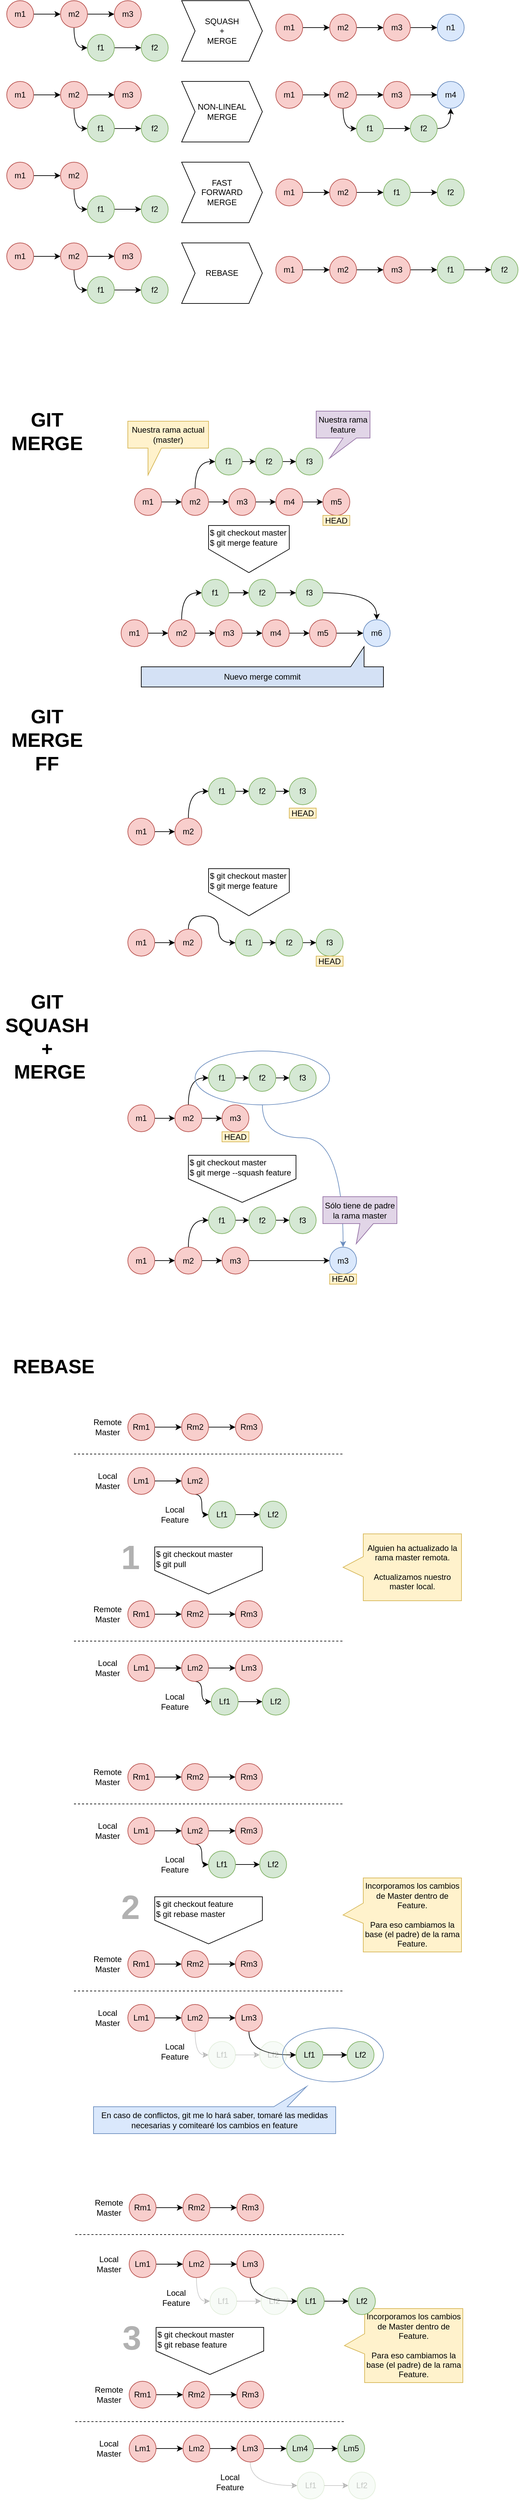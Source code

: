 <mxfile version="20.7.4" type="device"><diagram id="NfsFoJlVNlAb9EgnHHX4" name="Página-1"><mxGraphModel dx="1434" dy="764" grid="1" gridSize="10" guides="1" tooltips="1" connect="1" arrows="1" fold="1" page="1" pageScale="1" pageWidth="827" pageHeight="1169" math="0" shadow="0"><root><mxCell id="0"/><mxCell id="1" parent="0"/><mxCell id="KLevEupJX0HMpZmRihhj-4" value="" style="edgeStyle=orthogonalEdgeStyle;rounded=0;orthogonalLoop=1;jettySize=auto;html=1;curved=1;fontColor=#000;labelBorderColor=none;" parent="1" source="KLevEupJX0HMpZmRihhj-2" target="KLevEupJX0HMpZmRihhj-3" edge="1"><mxGeometry relative="1" as="geometry"/></mxCell><mxCell id="KLevEupJX0HMpZmRihhj-2" value="m1" style="ellipse;whiteSpace=wrap;html=1;aspect=fixed;fillColor=#f8cecc;strokeColor=#b85450;rounded=0;fontColor=#000;labelBorderColor=none;" parent="1" vertex="1"><mxGeometry x="20" y="400" width="40" height="40" as="geometry"/></mxCell><mxCell id="KLevEupJX0HMpZmRihhj-6" value="" style="edgeStyle=orthogonalEdgeStyle;rounded=0;orthogonalLoop=1;jettySize=auto;html=1;curved=1;fontColor=#000;labelBorderColor=none;" parent="1" source="KLevEupJX0HMpZmRihhj-3" target="KLevEupJX0HMpZmRihhj-5" edge="1"><mxGeometry relative="1" as="geometry"/></mxCell><mxCell id="KLevEupJX0HMpZmRihhj-11" style="edgeStyle=orthogonalEdgeStyle;rounded=0;orthogonalLoop=1;jettySize=auto;html=1;exitX=0.5;exitY=1;exitDx=0;exitDy=0;entryX=0;entryY=0.5;entryDx=0;entryDy=0;curved=1;fontColor=#000;labelBorderColor=none;" parent="1" source="KLevEupJX0HMpZmRihhj-3" target="KLevEupJX0HMpZmRihhj-8" edge="1"><mxGeometry relative="1" as="geometry"><Array as="points"><mxPoint x="120" y="470"/></Array></mxGeometry></mxCell><mxCell id="KLevEupJX0HMpZmRihhj-3" value="m2" style="ellipse;whiteSpace=wrap;html=1;aspect=fixed;fillColor=#f8cecc;strokeColor=#b85450;rounded=0;fontColor=#000;labelBorderColor=none;" parent="1" vertex="1"><mxGeometry x="100" y="400" width="40" height="40" as="geometry"/></mxCell><mxCell id="KLevEupJX0HMpZmRihhj-5" value="m3" style="ellipse;whiteSpace=wrap;html=1;aspect=fixed;fillColor=#f8cecc;strokeColor=#b85450;rounded=0;fontColor=#000;labelBorderColor=none;" parent="1" vertex="1"><mxGeometry x="180" y="400" width="40" height="40" as="geometry"/></mxCell><mxCell id="KLevEupJX0HMpZmRihhj-7" value="" style="edgeStyle=orthogonalEdgeStyle;rounded=0;orthogonalLoop=1;jettySize=auto;html=1;curved=1;fontColor=#000;labelBorderColor=none;" parent="1" source="KLevEupJX0HMpZmRihhj-8" target="KLevEupJX0HMpZmRihhj-9" edge="1"><mxGeometry relative="1" as="geometry"/></mxCell><mxCell id="KLevEupJX0HMpZmRihhj-8" value="f1" style="ellipse;whiteSpace=wrap;html=1;aspect=fixed;fillColor=#d5e8d4;strokeColor=#82b366;rounded=0;fontColor=#000;labelBorderColor=none;" parent="1" vertex="1"><mxGeometry x="140" y="450" width="40" height="40" as="geometry"/></mxCell><mxCell id="KLevEupJX0HMpZmRihhj-9" value="f2" style="ellipse;whiteSpace=wrap;html=1;aspect=fixed;fillColor=#d5e8d4;strokeColor=#82b366;rounded=0;fontColor=#000;labelBorderColor=none;" parent="1" vertex="1"><mxGeometry x="220" y="450" width="40" height="40" as="geometry"/></mxCell><mxCell id="KLevEupJX0HMpZmRihhj-12" value="" style="edgeStyle=orthogonalEdgeStyle;rounded=0;orthogonalLoop=1;jettySize=auto;html=1;curved=1;fontColor=#000;labelBorderColor=none;" parent="1" source="KLevEupJX0HMpZmRihhj-13" target="KLevEupJX0HMpZmRihhj-16" edge="1"><mxGeometry relative="1" as="geometry"/></mxCell><mxCell id="KLevEupJX0HMpZmRihhj-13" value="m1" style="ellipse;whiteSpace=wrap;html=1;aspect=fixed;fillColor=#f8cecc;strokeColor=#b85450;rounded=0;fontColor=#000;labelBorderColor=none;" parent="1" vertex="1"><mxGeometry x="420" y="420" width="40" height="40" as="geometry"/></mxCell><mxCell id="KLevEupJX0HMpZmRihhj-14" value="" style="edgeStyle=orthogonalEdgeStyle;rounded=0;orthogonalLoop=1;jettySize=auto;html=1;curved=1;fontColor=#000;labelBorderColor=none;" parent="1" source="KLevEupJX0HMpZmRihhj-16" target="KLevEupJX0HMpZmRihhj-17" edge="1"><mxGeometry relative="1" as="geometry"/></mxCell><mxCell id="KLevEupJX0HMpZmRihhj-16" value="m2" style="ellipse;whiteSpace=wrap;html=1;aspect=fixed;fillColor=#f8cecc;strokeColor=#b85450;rounded=0;fontColor=#000;labelBorderColor=none;" parent="1" vertex="1"><mxGeometry x="500" y="420" width="40" height="40" as="geometry"/></mxCell><mxCell id="KLevEupJX0HMpZmRihhj-21" style="edgeStyle=orthogonalEdgeStyle;rounded=0;orthogonalLoop=1;jettySize=auto;html=1;exitX=1;exitY=0.5;exitDx=0;exitDy=0;curved=1;fontColor=#000;labelBorderColor=none;" parent="1" source="KLevEupJX0HMpZmRihhj-17" target="KLevEupJX0HMpZmRihhj-19" edge="1"><mxGeometry relative="1" as="geometry"/></mxCell><mxCell id="KLevEupJX0HMpZmRihhj-17" value="m3" style="ellipse;whiteSpace=wrap;html=1;aspect=fixed;fillColor=#f8cecc;strokeColor=#b85450;rounded=0;fontColor=#000;labelBorderColor=none;" parent="1" vertex="1"><mxGeometry x="580" y="420" width="40" height="40" as="geometry"/></mxCell><mxCell id="KLevEupJX0HMpZmRihhj-18" value="" style="edgeStyle=orthogonalEdgeStyle;rounded=0;orthogonalLoop=1;jettySize=auto;html=1;curved=1;fontColor=#000;labelBorderColor=none;" parent="1" source="KLevEupJX0HMpZmRihhj-19" target="KLevEupJX0HMpZmRihhj-20" edge="1"><mxGeometry relative="1" as="geometry"/></mxCell><mxCell id="KLevEupJX0HMpZmRihhj-19" value="f1" style="ellipse;whiteSpace=wrap;html=1;aspect=fixed;fillColor=#d5e8d4;strokeColor=#82b366;rounded=0;fontColor=#000;labelBorderColor=none;" parent="1" vertex="1"><mxGeometry x="660" y="420" width="40" height="40" as="geometry"/></mxCell><mxCell id="KLevEupJX0HMpZmRihhj-20" value="f2" style="ellipse;whiteSpace=wrap;html=1;aspect=fixed;fillColor=#d5e8d4;strokeColor=#82b366;rounded=0;fontColor=#000;labelBorderColor=none;" parent="1" vertex="1"><mxGeometry x="740" y="420" width="40" height="40" as="geometry"/></mxCell><mxCell id="oF-LnhU5f6RIUMVe4psE-1" value="REBASE" style="shape=step;perimeter=stepPerimeter;whiteSpace=wrap;html=1;fixedSize=1;rounded=0;labelBorderColor=none;" parent="1" vertex="1"><mxGeometry x="280" y="400" width="120" height="90" as="geometry"/></mxCell><mxCell id="oF-LnhU5f6RIUMVe4psE-2" value="" style="edgeStyle=orthogonalEdgeStyle;rounded=0;orthogonalLoop=1;jettySize=auto;html=1;curved=1;fontColor=#000;labelBorderColor=none;" parent="1" source="oF-LnhU5f6RIUMVe4psE-3" target="oF-LnhU5f6RIUMVe4psE-6" edge="1"><mxGeometry relative="1" as="geometry"/></mxCell><mxCell id="oF-LnhU5f6RIUMVe4psE-3" value="m1" style="ellipse;whiteSpace=wrap;html=1;aspect=fixed;fillColor=#f8cecc;strokeColor=#b85450;rounded=0;fontColor=#000;labelBorderColor=none;" parent="1" vertex="1"><mxGeometry x="20" y="40" width="40" height="40" as="geometry"/></mxCell><mxCell id="oF-LnhU5f6RIUMVe4psE-4" value="" style="edgeStyle=orthogonalEdgeStyle;rounded=0;orthogonalLoop=1;jettySize=auto;html=1;curved=1;fontColor=#000;labelBorderColor=none;" parent="1" source="oF-LnhU5f6RIUMVe4psE-6" target="oF-LnhU5f6RIUMVe4psE-7" edge="1"><mxGeometry relative="1" as="geometry"/></mxCell><mxCell id="oF-LnhU5f6RIUMVe4psE-5" style="edgeStyle=orthogonalEdgeStyle;rounded=0;orthogonalLoop=1;jettySize=auto;html=1;exitX=0.5;exitY=1;exitDx=0;exitDy=0;entryX=0;entryY=0.5;entryDx=0;entryDy=0;curved=1;fontColor=#000;labelBorderColor=none;" parent="1" source="oF-LnhU5f6RIUMVe4psE-6" target="oF-LnhU5f6RIUMVe4psE-9" edge="1"><mxGeometry relative="1" as="geometry"><Array as="points"><mxPoint x="120" y="110"/></Array></mxGeometry></mxCell><mxCell id="oF-LnhU5f6RIUMVe4psE-6" value="m2" style="ellipse;whiteSpace=wrap;html=1;aspect=fixed;fillColor=#f8cecc;strokeColor=#b85450;rounded=0;fontColor=#000;labelBorderColor=none;" parent="1" vertex="1"><mxGeometry x="100" y="40" width="40" height="40" as="geometry"/></mxCell><mxCell id="oF-LnhU5f6RIUMVe4psE-7" value="m3" style="ellipse;whiteSpace=wrap;html=1;aspect=fixed;fillColor=#f8cecc;strokeColor=#b85450;rounded=0;fontColor=#000;labelBorderColor=none;" parent="1" vertex="1"><mxGeometry x="180" y="40" width="40" height="40" as="geometry"/></mxCell><mxCell id="oF-LnhU5f6RIUMVe4psE-8" value="" style="edgeStyle=orthogonalEdgeStyle;rounded=0;orthogonalLoop=1;jettySize=auto;html=1;curved=1;fontColor=#000;labelBorderColor=none;" parent="1" source="oF-LnhU5f6RIUMVe4psE-9" target="oF-LnhU5f6RIUMVe4psE-10" edge="1"><mxGeometry relative="1" as="geometry"/></mxCell><mxCell id="oF-LnhU5f6RIUMVe4psE-9" value="f1" style="ellipse;whiteSpace=wrap;html=1;aspect=fixed;fillColor=#d5e8d4;strokeColor=#82b366;rounded=0;fontColor=#000;labelBorderColor=none;" parent="1" vertex="1"><mxGeometry x="140" y="90" width="40" height="40" as="geometry"/></mxCell><mxCell id="oF-LnhU5f6RIUMVe4psE-10" value="f2" style="ellipse;whiteSpace=wrap;html=1;aspect=fixed;fillColor=#d5e8d4;strokeColor=#82b366;rounded=0;fontColor=#000;labelBorderColor=none;" parent="1" vertex="1"><mxGeometry x="220" y="90" width="40" height="40" as="geometry"/></mxCell><mxCell id="oF-LnhU5f6RIUMVe4psE-11" value="" style="edgeStyle=orthogonalEdgeStyle;rounded=0;orthogonalLoop=1;jettySize=auto;html=1;curved=1;fontColor=#000;labelBorderColor=none;" parent="1" source="oF-LnhU5f6RIUMVe4psE-12" target="oF-LnhU5f6RIUMVe4psE-14" edge="1"><mxGeometry relative="1" as="geometry"/></mxCell><mxCell id="oF-LnhU5f6RIUMVe4psE-12" value="m1" style="ellipse;whiteSpace=wrap;html=1;aspect=fixed;fillColor=#f8cecc;strokeColor=#b85450;rounded=0;fontColor=#000;labelBorderColor=none;" parent="1" vertex="1"><mxGeometry x="420" y="60" width="40" height="40" as="geometry"/></mxCell><mxCell id="oF-LnhU5f6RIUMVe4psE-13" value="" style="edgeStyle=orthogonalEdgeStyle;rounded=0;orthogonalLoop=1;jettySize=auto;html=1;curved=1;fontColor=#000;labelBorderColor=none;" parent="1" source="oF-LnhU5f6RIUMVe4psE-14" target="oF-LnhU5f6RIUMVe4psE-16" edge="1"><mxGeometry relative="1" as="geometry"/></mxCell><mxCell id="oF-LnhU5f6RIUMVe4psE-14" value="m2" style="ellipse;whiteSpace=wrap;html=1;aspect=fixed;fillColor=#f8cecc;strokeColor=#b85450;rounded=0;fontColor=#000;labelBorderColor=none;" parent="1" vertex="1"><mxGeometry x="500" y="60" width="40" height="40" as="geometry"/></mxCell><mxCell id="oF-LnhU5f6RIUMVe4psE-15" style="edgeStyle=orthogonalEdgeStyle;rounded=0;orthogonalLoop=1;jettySize=auto;html=1;exitX=1;exitY=0.5;exitDx=0;exitDy=0;curved=1;fontColor=#000;labelBorderColor=none;" parent="1" source="oF-LnhU5f6RIUMVe4psE-16" target="oF-LnhU5f6RIUMVe4psE-18" edge="1"><mxGeometry relative="1" as="geometry"/></mxCell><mxCell id="oF-LnhU5f6RIUMVe4psE-16" value="m3" style="ellipse;whiteSpace=wrap;html=1;aspect=fixed;fillColor=#f8cecc;strokeColor=#b85450;rounded=0;fontColor=#000;labelBorderColor=none;" parent="1" vertex="1"><mxGeometry x="580" y="60" width="40" height="40" as="geometry"/></mxCell><mxCell id="oF-LnhU5f6RIUMVe4psE-18" value="n1" style="ellipse;whiteSpace=wrap;html=1;aspect=fixed;fillColor=#dae8fc;strokeColor=#6c8ebf;rounded=0;fontColor=#000;labelBorderColor=none;" parent="1" vertex="1"><mxGeometry x="660" y="60" width="40" height="40" as="geometry"/></mxCell><mxCell id="oF-LnhU5f6RIUMVe4psE-20" value="SQUASH&lt;br&gt;+&lt;br&gt;MERGE" style="shape=step;perimeter=stepPerimeter;whiteSpace=wrap;html=1;fixedSize=1;rounded=0;labelBorderColor=none;" parent="1" vertex="1"><mxGeometry x="280" y="40" width="120" height="90" as="geometry"/></mxCell><mxCell id="oF-LnhU5f6RIUMVe4psE-21" value="" style="edgeStyle=orthogonalEdgeStyle;rounded=0;orthogonalLoop=1;jettySize=auto;html=1;curved=1;fontColor=#000;labelBorderColor=none;" parent="1" source="oF-LnhU5f6RIUMVe4psE-22" target="oF-LnhU5f6RIUMVe4psE-25" edge="1"><mxGeometry relative="1" as="geometry"/></mxCell><mxCell id="oF-LnhU5f6RIUMVe4psE-22" value="m1" style="ellipse;whiteSpace=wrap;html=1;aspect=fixed;fillColor=#f8cecc;strokeColor=#b85450;rounded=0;fontColor=#000;labelBorderColor=none;" parent="1" vertex="1"><mxGeometry x="20" y="160" width="40" height="40" as="geometry"/></mxCell><mxCell id="oF-LnhU5f6RIUMVe4psE-23" value="" style="edgeStyle=orthogonalEdgeStyle;rounded=0;orthogonalLoop=1;jettySize=auto;html=1;curved=1;fontColor=#000;labelBorderColor=none;" parent="1" source="oF-LnhU5f6RIUMVe4psE-25" target="oF-LnhU5f6RIUMVe4psE-26" edge="1"><mxGeometry relative="1" as="geometry"/></mxCell><mxCell id="oF-LnhU5f6RIUMVe4psE-24" style="edgeStyle=orthogonalEdgeStyle;rounded=0;orthogonalLoop=1;jettySize=auto;html=1;exitX=0.5;exitY=1;exitDx=0;exitDy=0;entryX=0;entryY=0.5;entryDx=0;entryDy=0;curved=1;fontColor=#000;labelBorderColor=none;" parent="1" source="oF-LnhU5f6RIUMVe4psE-25" target="oF-LnhU5f6RIUMVe4psE-28" edge="1"><mxGeometry relative="1" as="geometry"><Array as="points"><mxPoint x="120" y="230"/></Array></mxGeometry></mxCell><mxCell id="oF-LnhU5f6RIUMVe4psE-25" value="m2" style="ellipse;whiteSpace=wrap;html=1;aspect=fixed;fillColor=#f8cecc;strokeColor=#b85450;rounded=0;fontColor=#000;labelBorderColor=none;" parent="1" vertex="1"><mxGeometry x="100" y="160" width="40" height="40" as="geometry"/></mxCell><mxCell id="oF-LnhU5f6RIUMVe4psE-26" value="m3" style="ellipse;whiteSpace=wrap;html=1;aspect=fixed;fillColor=#f8cecc;strokeColor=#b85450;rounded=0;fontColor=#000;labelBorderColor=none;" parent="1" vertex="1"><mxGeometry x="180" y="160" width="40" height="40" as="geometry"/></mxCell><mxCell id="oF-LnhU5f6RIUMVe4psE-27" value="" style="edgeStyle=orthogonalEdgeStyle;rounded=0;orthogonalLoop=1;jettySize=auto;html=1;curved=1;fontColor=#000;labelBorderColor=none;" parent="1" source="oF-LnhU5f6RIUMVe4psE-28" target="oF-LnhU5f6RIUMVe4psE-29" edge="1"><mxGeometry relative="1" as="geometry"/></mxCell><mxCell id="oF-LnhU5f6RIUMVe4psE-28" value="f1" style="ellipse;whiteSpace=wrap;html=1;aspect=fixed;fillColor=#d5e8d4;strokeColor=#82b366;rounded=0;fontColor=#000;labelBorderColor=none;" parent="1" vertex="1"><mxGeometry x="140" y="210" width="40" height="40" as="geometry"/></mxCell><mxCell id="oF-LnhU5f6RIUMVe4psE-29" value="f2" style="ellipse;whiteSpace=wrap;html=1;aspect=fixed;fillColor=#d5e8d4;strokeColor=#82b366;rounded=0;fontColor=#000;labelBorderColor=none;" parent="1" vertex="1"><mxGeometry x="220" y="210" width="40" height="40" as="geometry"/></mxCell><mxCell id="oF-LnhU5f6RIUMVe4psE-37" value="NON-LINEAL&lt;br&gt;MERGE" style="shape=step;perimeter=stepPerimeter;whiteSpace=wrap;html=1;fixedSize=1;rounded=0;labelBorderColor=none;" parent="1" vertex="1"><mxGeometry x="280" y="160" width="120" height="90" as="geometry"/></mxCell><mxCell id="oF-LnhU5f6RIUMVe4psE-38" value="" style="edgeStyle=orthogonalEdgeStyle;rounded=0;orthogonalLoop=1;jettySize=auto;html=1;curved=1;fontColor=#000;labelBorderColor=none;" parent="1" source="oF-LnhU5f6RIUMVe4psE-39" target="oF-LnhU5f6RIUMVe4psE-42" edge="1"><mxGeometry relative="1" as="geometry"/></mxCell><mxCell id="oF-LnhU5f6RIUMVe4psE-39" value="m1" style="ellipse;whiteSpace=wrap;html=1;aspect=fixed;fillColor=#f8cecc;strokeColor=#b85450;rounded=0;fontColor=#000;labelBorderColor=none;" parent="1" vertex="1"><mxGeometry x="420" y="160" width="40" height="40" as="geometry"/></mxCell><mxCell id="oF-LnhU5f6RIUMVe4psE-40" value="" style="edgeStyle=orthogonalEdgeStyle;rounded=0;orthogonalLoop=1;jettySize=auto;html=1;curved=1;fontColor=#000;labelBorderColor=none;" parent="1" source="oF-LnhU5f6RIUMVe4psE-42" target="oF-LnhU5f6RIUMVe4psE-43" edge="1"><mxGeometry relative="1" as="geometry"/></mxCell><mxCell id="oF-LnhU5f6RIUMVe4psE-41" style="edgeStyle=orthogonalEdgeStyle;rounded=0;orthogonalLoop=1;jettySize=auto;html=1;exitX=0.5;exitY=1;exitDx=0;exitDy=0;entryX=0;entryY=0.5;entryDx=0;entryDy=0;curved=1;fontColor=#000;labelBorderColor=none;" parent="1" source="oF-LnhU5f6RIUMVe4psE-42" target="oF-LnhU5f6RIUMVe4psE-45" edge="1"><mxGeometry relative="1" as="geometry"><Array as="points"><mxPoint x="520" y="230"/></Array></mxGeometry></mxCell><mxCell id="oF-LnhU5f6RIUMVe4psE-42" value="m2" style="ellipse;whiteSpace=wrap;html=1;aspect=fixed;fillColor=#f8cecc;strokeColor=#b85450;rounded=0;fontColor=#000;labelBorderColor=none;" parent="1" vertex="1"><mxGeometry x="500" y="160" width="40" height="40" as="geometry"/></mxCell><mxCell id="oF-LnhU5f6RIUMVe4psE-48" value="" style="edgeStyle=orthogonalEdgeStyle;rounded=0;orthogonalLoop=1;jettySize=auto;html=1;curved=1;fontColor=#000;labelBorderColor=none;" parent="1" source="oF-LnhU5f6RIUMVe4psE-43" target="oF-LnhU5f6RIUMVe4psE-47" edge="1"><mxGeometry relative="1" as="geometry"/></mxCell><mxCell id="oF-LnhU5f6RIUMVe4psE-43" value="m3" style="ellipse;whiteSpace=wrap;html=1;aspect=fixed;fillColor=#f8cecc;strokeColor=#b85450;rounded=0;fontColor=#000;labelBorderColor=none;" parent="1" vertex="1"><mxGeometry x="580" y="160" width="40" height="40" as="geometry"/></mxCell><mxCell id="oF-LnhU5f6RIUMVe4psE-44" value="" style="edgeStyle=orthogonalEdgeStyle;rounded=0;orthogonalLoop=1;jettySize=auto;html=1;curved=1;fontColor=#000;labelBorderColor=none;" parent="1" source="oF-LnhU5f6RIUMVe4psE-45" target="oF-LnhU5f6RIUMVe4psE-46" edge="1"><mxGeometry relative="1" as="geometry"/></mxCell><mxCell id="oF-LnhU5f6RIUMVe4psE-45" value="f1" style="ellipse;whiteSpace=wrap;html=1;aspect=fixed;fillColor=#d5e8d4;strokeColor=#82b366;rounded=0;fontColor=#000;labelBorderColor=none;" parent="1" vertex="1"><mxGeometry x="540" y="210" width="40" height="40" as="geometry"/></mxCell><mxCell id="oF-LnhU5f6RIUMVe4psE-49" style="edgeStyle=orthogonalEdgeStyle;rounded=0;orthogonalLoop=1;jettySize=auto;html=1;exitX=1;exitY=0.5;exitDx=0;exitDy=0;entryX=0.5;entryY=1;entryDx=0;entryDy=0;curved=1;fontColor=#000;labelBorderColor=none;" parent="1" source="oF-LnhU5f6RIUMVe4psE-46" target="oF-LnhU5f6RIUMVe4psE-47" edge="1"><mxGeometry relative="1" as="geometry"/></mxCell><mxCell id="oF-LnhU5f6RIUMVe4psE-46" value="f2" style="ellipse;whiteSpace=wrap;html=1;aspect=fixed;fillColor=#d5e8d4;strokeColor=#82b366;rounded=0;fontColor=#000;labelBorderColor=none;" parent="1" vertex="1"><mxGeometry x="620" y="210" width="40" height="40" as="geometry"/></mxCell><mxCell id="oF-LnhU5f6RIUMVe4psE-47" value="m4" style="ellipse;whiteSpace=wrap;html=1;aspect=fixed;fillColor=#dae8fc;strokeColor=#6c8ebf;rounded=0;fontColor=#000;labelBorderColor=none;" parent="1" vertex="1"><mxGeometry x="660" y="160" width="40" height="40" as="geometry"/></mxCell><mxCell id="oF-LnhU5f6RIUMVe4psE-50" value="" style="edgeStyle=orthogonalEdgeStyle;rounded=0;orthogonalLoop=1;jettySize=auto;html=1;curved=1;fontColor=#000;labelBorderColor=none;" parent="1" source="oF-LnhU5f6RIUMVe4psE-51" target="oF-LnhU5f6RIUMVe4psE-54" edge="1"><mxGeometry relative="1" as="geometry"/></mxCell><mxCell id="oF-LnhU5f6RIUMVe4psE-51" value="m1" style="ellipse;whiteSpace=wrap;html=1;aspect=fixed;fillColor=#f8cecc;strokeColor=#b85450;rounded=0;fontColor=#000;labelBorderColor=none;" parent="1" vertex="1"><mxGeometry x="20" y="280" width="40" height="40" as="geometry"/></mxCell><mxCell id="oF-LnhU5f6RIUMVe4psE-53" style="edgeStyle=orthogonalEdgeStyle;rounded=0;orthogonalLoop=1;jettySize=auto;html=1;exitX=0.5;exitY=1;exitDx=0;exitDy=0;entryX=0;entryY=0.5;entryDx=0;entryDy=0;curved=1;fontColor=#000;labelBorderColor=none;" parent="1" source="oF-LnhU5f6RIUMVe4psE-54" target="oF-LnhU5f6RIUMVe4psE-57" edge="1"><mxGeometry relative="1" as="geometry"><Array as="points"><mxPoint x="120" y="350"/></Array></mxGeometry></mxCell><mxCell id="oF-LnhU5f6RIUMVe4psE-54" value="m2" style="ellipse;whiteSpace=wrap;html=1;aspect=fixed;fillColor=#f8cecc;strokeColor=#b85450;rounded=0;fontColor=#000;labelBorderColor=none;" parent="1" vertex="1"><mxGeometry x="100" y="280" width="40" height="40" as="geometry"/></mxCell><mxCell id="oF-LnhU5f6RIUMVe4psE-56" value="" style="edgeStyle=orthogonalEdgeStyle;rounded=0;orthogonalLoop=1;jettySize=auto;html=1;curved=1;fontColor=#000;labelBorderColor=none;" parent="1" source="oF-LnhU5f6RIUMVe4psE-57" target="oF-LnhU5f6RIUMVe4psE-58" edge="1"><mxGeometry relative="1" as="geometry"/></mxCell><mxCell id="oF-LnhU5f6RIUMVe4psE-57" value="f1" style="ellipse;whiteSpace=wrap;html=1;aspect=fixed;fillColor=#d5e8d4;strokeColor=#82b366;rounded=0;fontColor=#000;labelBorderColor=none;" parent="1" vertex="1"><mxGeometry x="140" y="330" width="40" height="40" as="geometry"/></mxCell><mxCell id="oF-LnhU5f6RIUMVe4psE-58" value="f2" style="ellipse;whiteSpace=wrap;html=1;aspect=fixed;fillColor=#d5e8d4;strokeColor=#82b366;rounded=0;fontColor=#000;labelBorderColor=none;" parent="1" vertex="1"><mxGeometry x="220" y="330" width="40" height="40" as="geometry"/></mxCell><mxCell id="oF-LnhU5f6RIUMVe4psE-59" value="FAST&lt;br&gt;FORWARD&lt;br&gt;MERGE" style="shape=step;perimeter=stepPerimeter;whiteSpace=wrap;html=1;fixedSize=1;rounded=0;labelBorderColor=none;" parent="1" vertex="1"><mxGeometry x="280" y="280" width="120" height="90" as="geometry"/></mxCell><mxCell id="oF-LnhU5f6RIUMVe4psE-60" value="" style="edgeStyle=orthogonalEdgeStyle;rounded=0;orthogonalLoop=1;jettySize=auto;html=1;curved=1;fontColor=#000;labelBorderColor=none;" parent="1" source="oF-LnhU5f6RIUMVe4psE-61" target="oF-LnhU5f6RIUMVe4psE-64" edge="1"><mxGeometry relative="1" as="geometry"/></mxCell><mxCell id="oF-LnhU5f6RIUMVe4psE-61" value="m1" style="ellipse;whiteSpace=wrap;html=1;aspect=fixed;fillColor=#f8cecc;strokeColor=#b85450;rounded=0;fontColor=#000;labelBorderColor=none;" parent="1" vertex="1"><mxGeometry x="420" y="305" width="40" height="40" as="geometry"/></mxCell><mxCell id="oF-LnhU5f6RIUMVe4psE-73" style="edgeStyle=orthogonalEdgeStyle;rounded=0;orthogonalLoop=1;jettySize=auto;html=1;exitX=1;exitY=0.5;exitDx=0;exitDy=0;fontColor=#000;labelBorderColor=none;" parent="1" source="oF-LnhU5f6RIUMVe4psE-64" target="oF-LnhU5f6RIUMVe4psE-68" edge="1"><mxGeometry relative="1" as="geometry"/></mxCell><mxCell id="oF-LnhU5f6RIUMVe4psE-64" value="m2" style="ellipse;whiteSpace=wrap;html=1;aspect=fixed;fillColor=#f8cecc;strokeColor=#b85450;rounded=0;fontColor=#000;labelBorderColor=none;" parent="1" vertex="1"><mxGeometry x="500" y="305" width="40" height="40" as="geometry"/></mxCell><mxCell id="oF-LnhU5f6RIUMVe4psE-67" value="" style="edgeStyle=orthogonalEdgeStyle;rounded=0;orthogonalLoop=1;jettySize=auto;html=1;curved=1;fontColor=#000;labelBorderColor=none;" parent="1" source="oF-LnhU5f6RIUMVe4psE-68" target="oF-LnhU5f6RIUMVe4psE-70" edge="1"><mxGeometry relative="1" as="geometry"/></mxCell><mxCell id="oF-LnhU5f6RIUMVe4psE-68" value="f1" style="ellipse;whiteSpace=wrap;html=1;aspect=fixed;fillColor=#d5e8d4;strokeColor=#82b366;rounded=0;fontColor=#000;labelBorderColor=none;" parent="1" vertex="1"><mxGeometry x="580" y="305" width="40" height="40" as="geometry"/></mxCell><mxCell id="oF-LnhU5f6RIUMVe4psE-70" value="f2" style="ellipse;whiteSpace=wrap;html=1;aspect=fixed;fillColor=#d5e8d4;strokeColor=#82b366;rounded=0;fontColor=#000;labelBorderColor=none;" parent="1" vertex="1"><mxGeometry x="660" y="305" width="40" height="40" as="geometry"/></mxCell><mxCell id="fdySOvySOQ8DdbLRCOHI-2" value="" style="edgeStyle=orthogonalEdgeStyle;rounded=0;orthogonalLoop=1;jettySize=auto;html=1;curved=1;fontColor=#000;labelBorderColor=none;" parent="1" source="fdySOvySOQ8DdbLRCOHI-3" target="fdySOvySOQ8DdbLRCOHI-5" edge="1"><mxGeometry relative="1" as="geometry"/></mxCell><mxCell id="fdySOvySOQ8DdbLRCOHI-3" value="m1" style="ellipse;whiteSpace=wrap;html=1;aspect=fixed;fillColor=#f8cecc;strokeColor=#b85450;rounded=0;fontColor=#000;labelBorderColor=none;" parent="1" vertex="1"><mxGeometry x="210" y="765" width="40" height="40" as="geometry"/></mxCell><mxCell id="fdySOvySOQ8DdbLRCOHI-20" value="" style="edgeStyle=orthogonalEdgeStyle;rounded=0;orthogonalLoop=1;jettySize=auto;html=1;" parent="1" source="fdySOvySOQ8DdbLRCOHI-5" target="fdySOvySOQ8DdbLRCOHI-19" edge="1"><mxGeometry relative="1" as="geometry"/></mxCell><mxCell id="fdySOvySOQ8DdbLRCOHI-30" style="edgeStyle=orthogonalEdgeStyle;rounded=0;orthogonalLoop=1;jettySize=auto;html=1;exitX=0.5;exitY=0;exitDx=0;exitDy=0;entryX=0;entryY=0.5;entryDx=0;entryDy=0;curved=1;" parent="1" source="fdySOvySOQ8DdbLRCOHI-5" target="fdySOvySOQ8DdbLRCOHI-7" edge="1"><mxGeometry relative="1" as="geometry"/></mxCell><mxCell id="fdySOvySOQ8DdbLRCOHI-5" value="m2" style="ellipse;whiteSpace=wrap;html=1;aspect=fixed;fillColor=#f8cecc;strokeColor=#b85450;rounded=0;fontColor=#000;labelBorderColor=none;" parent="1" vertex="1"><mxGeometry x="280" y="765" width="40" height="40" as="geometry"/></mxCell><mxCell id="fdySOvySOQ8DdbLRCOHI-6" value="" style="edgeStyle=orthogonalEdgeStyle;rounded=0;orthogonalLoop=1;jettySize=auto;html=1;curved=1;fontColor=#000;labelBorderColor=none;" parent="1" source="fdySOvySOQ8DdbLRCOHI-7" target="fdySOvySOQ8DdbLRCOHI-8" edge="1"><mxGeometry relative="1" as="geometry"/></mxCell><mxCell id="fdySOvySOQ8DdbLRCOHI-7" value="f1" style="ellipse;whiteSpace=wrap;html=1;aspect=fixed;fillColor=#d5e8d4;strokeColor=#82b366;rounded=0;fontColor=#000;labelBorderColor=none;" parent="1" vertex="1"><mxGeometry x="330" y="705" width="40" height="40" as="geometry"/></mxCell><mxCell id="fdySOvySOQ8DdbLRCOHI-26" value="" style="edgeStyle=orthogonalEdgeStyle;rounded=0;orthogonalLoop=1;jettySize=auto;html=1;" parent="1" source="fdySOvySOQ8DdbLRCOHI-8" target="fdySOvySOQ8DdbLRCOHI-25" edge="1"><mxGeometry relative="1" as="geometry"/></mxCell><mxCell id="fdySOvySOQ8DdbLRCOHI-8" value="f2" style="ellipse;whiteSpace=wrap;html=1;aspect=fixed;fillColor=#d5e8d4;strokeColor=#82b366;rounded=0;fontColor=#000;labelBorderColor=none;" parent="1" vertex="1"><mxGeometry x="390" y="705" width="40" height="40" as="geometry"/></mxCell><mxCell id="fdySOvySOQ8DdbLRCOHI-22" value="" style="edgeStyle=orthogonalEdgeStyle;rounded=0;orthogonalLoop=1;jettySize=auto;html=1;" parent="1" source="fdySOvySOQ8DdbLRCOHI-19" target="fdySOvySOQ8DdbLRCOHI-21" edge="1"><mxGeometry relative="1" as="geometry"/></mxCell><mxCell id="fdySOvySOQ8DdbLRCOHI-19" value="m3" style="ellipse;whiteSpace=wrap;html=1;aspect=fixed;fillColor=#f8cecc;strokeColor=#b85450;rounded=0;fontColor=#000;labelBorderColor=none;" parent="1" vertex="1"><mxGeometry x="350" y="765" width="40" height="40" as="geometry"/></mxCell><mxCell id="fdySOvySOQ8DdbLRCOHI-24" value="" style="edgeStyle=orthogonalEdgeStyle;rounded=0;orthogonalLoop=1;jettySize=auto;html=1;" parent="1" source="fdySOvySOQ8DdbLRCOHI-21" target="fdySOvySOQ8DdbLRCOHI-23" edge="1"><mxGeometry relative="1" as="geometry"/></mxCell><mxCell id="fdySOvySOQ8DdbLRCOHI-21" value="m4" style="ellipse;whiteSpace=wrap;html=1;aspect=fixed;fillColor=#f8cecc;strokeColor=#b85450;rounded=0;fontColor=#000;labelBorderColor=none;" parent="1" vertex="1"><mxGeometry x="420" y="765" width="40" height="40" as="geometry"/></mxCell><mxCell id="fdySOvySOQ8DdbLRCOHI-23" value="m5" style="ellipse;whiteSpace=wrap;html=1;aspect=fixed;fillColor=#f8cecc;strokeColor=#b85450;rounded=0;fontColor=#000;labelBorderColor=none;" parent="1" vertex="1"><mxGeometry x="490" y="765" width="40" height="40" as="geometry"/></mxCell><mxCell id="fdySOvySOQ8DdbLRCOHI-25" value="f3" style="ellipse;whiteSpace=wrap;html=1;aspect=fixed;fillColor=#d5e8d4;strokeColor=#82b366;rounded=0;fontColor=#000;labelBorderColor=none;" parent="1" vertex="1"><mxGeometry x="450" y="705" width="40" height="40" as="geometry"/></mxCell><mxCell id="fdySOvySOQ8DdbLRCOHI-31" value="" style="edgeStyle=orthogonalEdgeStyle;rounded=0;orthogonalLoop=1;jettySize=auto;html=1;curved=1;fontColor=#000;labelBorderColor=none;" parent="1" source="fdySOvySOQ8DdbLRCOHI-32" target="fdySOvySOQ8DdbLRCOHI-35" edge="1"><mxGeometry relative="1" as="geometry"/></mxCell><mxCell id="fdySOvySOQ8DdbLRCOHI-32" value="m1" style="ellipse;whiteSpace=wrap;html=1;aspect=fixed;fillColor=#f8cecc;strokeColor=#b85450;rounded=0;fontColor=#000;labelBorderColor=none;" parent="1" vertex="1"><mxGeometry x="190" y="960" width="40" height="40" as="geometry"/></mxCell><mxCell id="fdySOvySOQ8DdbLRCOHI-33" value="" style="edgeStyle=orthogonalEdgeStyle;rounded=0;orthogonalLoop=1;jettySize=auto;html=1;" parent="1" source="fdySOvySOQ8DdbLRCOHI-35" target="fdySOvySOQ8DdbLRCOHI-41" edge="1"><mxGeometry relative="1" as="geometry"/></mxCell><mxCell id="fdySOvySOQ8DdbLRCOHI-34" style="edgeStyle=orthogonalEdgeStyle;rounded=0;orthogonalLoop=1;jettySize=auto;html=1;exitX=0.5;exitY=0;exitDx=0;exitDy=0;entryX=0;entryY=0.5;entryDx=0;entryDy=0;curved=1;" parent="1" source="fdySOvySOQ8DdbLRCOHI-35" target="fdySOvySOQ8DdbLRCOHI-37" edge="1"><mxGeometry relative="1" as="geometry"/></mxCell><mxCell id="fdySOvySOQ8DdbLRCOHI-35" value="m2" style="ellipse;whiteSpace=wrap;html=1;aspect=fixed;fillColor=#f8cecc;strokeColor=#b85450;rounded=0;fontColor=#000;labelBorderColor=none;" parent="1" vertex="1"><mxGeometry x="260" y="960" width="40" height="40" as="geometry"/></mxCell><mxCell id="fdySOvySOQ8DdbLRCOHI-36" value="" style="edgeStyle=orthogonalEdgeStyle;rounded=0;orthogonalLoop=1;jettySize=auto;html=1;curved=1;fontColor=#000;labelBorderColor=none;" parent="1" source="fdySOvySOQ8DdbLRCOHI-37" target="fdySOvySOQ8DdbLRCOHI-39" edge="1"><mxGeometry relative="1" as="geometry"/></mxCell><mxCell id="fdySOvySOQ8DdbLRCOHI-37" value="f1" style="ellipse;whiteSpace=wrap;html=1;aspect=fixed;fillColor=#d5e8d4;strokeColor=#82b366;rounded=0;fontColor=#000;labelBorderColor=none;" parent="1" vertex="1"><mxGeometry x="310" y="900" width="40" height="40" as="geometry"/></mxCell><mxCell id="fdySOvySOQ8DdbLRCOHI-38" value="" style="edgeStyle=orthogonalEdgeStyle;rounded=0;orthogonalLoop=1;jettySize=auto;html=1;" parent="1" source="fdySOvySOQ8DdbLRCOHI-39" target="fdySOvySOQ8DdbLRCOHI-45" edge="1"><mxGeometry relative="1" as="geometry"/></mxCell><mxCell id="fdySOvySOQ8DdbLRCOHI-39" value="f2" style="ellipse;whiteSpace=wrap;html=1;aspect=fixed;fillColor=#d5e8d4;strokeColor=#82b366;rounded=0;fontColor=#000;labelBorderColor=none;" parent="1" vertex="1"><mxGeometry x="380" y="900" width="40" height="40" as="geometry"/></mxCell><mxCell id="fdySOvySOQ8DdbLRCOHI-40" value="" style="edgeStyle=orthogonalEdgeStyle;rounded=0;orthogonalLoop=1;jettySize=auto;html=1;" parent="1" source="fdySOvySOQ8DdbLRCOHI-41" target="fdySOvySOQ8DdbLRCOHI-43" edge="1"><mxGeometry relative="1" as="geometry"/></mxCell><mxCell id="fdySOvySOQ8DdbLRCOHI-41" value="m3" style="ellipse;whiteSpace=wrap;html=1;aspect=fixed;fillColor=#f8cecc;strokeColor=#b85450;rounded=0;fontColor=#000;labelBorderColor=none;" parent="1" vertex="1"><mxGeometry x="330" y="960" width="40" height="40" as="geometry"/></mxCell><mxCell id="Uo3Jcxi6PAcLLDa-Hi9B-31" value="" style="edgeStyle=orthogonalEdgeStyle;curved=1;rounded=0;orthogonalLoop=1;jettySize=auto;html=1;" edge="1" parent="1" source="fdySOvySOQ8DdbLRCOHI-43" target="Uo3Jcxi6PAcLLDa-Hi9B-30"><mxGeometry relative="1" as="geometry"/></mxCell><mxCell id="fdySOvySOQ8DdbLRCOHI-43" value="m4" style="ellipse;whiteSpace=wrap;html=1;aspect=fixed;fillColor=#f8cecc;strokeColor=#b85450;rounded=0;fontColor=#000;labelBorderColor=none;" parent="1" vertex="1"><mxGeometry x="400" y="960" width="40" height="40" as="geometry"/></mxCell><mxCell id="fdySOvySOQ8DdbLRCOHI-48" style="edgeStyle=orthogonalEdgeStyle;curved=1;rounded=0;orthogonalLoop=1;jettySize=auto;html=1;exitX=1;exitY=0.5;exitDx=0;exitDy=0;fontColor=#000000;" parent="1" source="fdySOvySOQ8DdbLRCOHI-45" target="fdySOvySOQ8DdbLRCOHI-46" edge="1"><mxGeometry relative="1" as="geometry"/></mxCell><mxCell id="fdySOvySOQ8DdbLRCOHI-45" value="f3" style="ellipse;whiteSpace=wrap;html=1;aspect=fixed;fillColor=#d5e8d4;strokeColor=#82b366;rounded=0;fontColor=#000;labelBorderColor=none;" parent="1" vertex="1"><mxGeometry x="450" y="900" width="40" height="40" as="geometry"/></mxCell><mxCell id="fdySOvySOQ8DdbLRCOHI-46" value="m6" style="ellipse;whiteSpace=wrap;html=1;aspect=fixed;fillColor=#dae8fc;strokeColor=#6c8ebf;rounded=0;labelBorderColor=none;" parent="1" vertex="1"><mxGeometry x="550" y="960" width="40" height="40" as="geometry"/></mxCell><mxCell id="fdySOvySOQ8DdbLRCOHI-49" value="Nuestra rama actual&lt;br&gt;(master)" style="shape=callout;whiteSpace=wrap;html=1;perimeter=calloutPerimeter;fillColor=#fff2cc;size=40;position=0.25;base=20;strokeColor=#d6b656;position2=0.25;" parent="1" vertex="1"><mxGeometry x="200" y="665" width="120" height="80" as="geometry"/></mxCell><mxCell id="fdySOvySOQ8DdbLRCOHI-50" value="Nuestra rama&lt;br&gt;feature" style="shape=callout;whiteSpace=wrap;html=1;perimeter=calloutPerimeter;fillColor=#e1d5e7;strokeColor=#9673a6;position2=0.25;" parent="1" vertex="1"><mxGeometry x="480" y="650" width="80" height="70" as="geometry"/></mxCell><mxCell id="fdySOvySOQ8DdbLRCOHI-52" value="&lt;br&gt;$ git checkout master&lt;br&gt;$ git merge feature" style="shape=callout;whiteSpace=wrap;html=1;perimeter=calloutPerimeter;size=35;position=0;base=120;position2=0.5;align=left;verticalAlign=bottom;" parent="1" vertex="1"><mxGeometry x="320" y="820" width="120" height="70" as="geometry"/></mxCell><mxCell id="fdySOvySOQ8DdbLRCOHI-53" value="HEAD" style="text;html=1;strokeColor=#d6b656;fillColor=#fff2cc;align=center;verticalAlign=middle;whiteSpace=wrap;rounded=0;" parent="1" vertex="1"><mxGeometry x="490" y="805" width="40" height="15" as="geometry"/></mxCell><mxCell id="fdySOvySOQ8DdbLRCOHI-59" value="Nuevo merge commit" style="shape=callout;whiteSpace=wrap;html=1;perimeter=calloutPerimeter;fontColor=#000000;fillColor=#D4E1F5;direction=west;base=20;size=30;position=0.08;position2=0.08;" parent="1" vertex="1"><mxGeometry x="220" y="1000" width="360" height="60" as="geometry"/></mxCell><mxCell id="fdySOvySOQ8DdbLRCOHI-60" value="GIT MERGE" style="text;html=1;strokeColor=none;fillColor=none;align=center;verticalAlign=middle;whiteSpace=wrap;rounded=0;fontColor=#000000;fontStyle=1;fontSize=29;" parent="1" vertex="1"><mxGeometry x="10" y="650" width="140" height="60" as="geometry"/></mxCell><mxCell id="fdySOvySOQ8DdbLRCOHI-61" value="GIT MERGE&lt;br&gt;FF" style="text;html=1;strokeColor=none;fillColor=none;align=center;verticalAlign=middle;whiteSpace=wrap;rounded=0;fontColor=#000000;fontStyle=1;fontSize=29;" parent="1" vertex="1"><mxGeometry x="10" y="1109" width="140" height="60" as="geometry"/></mxCell><mxCell id="fdySOvySOQ8DdbLRCOHI-64" value="" style="edgeStyle=orthogonalEdgeStyle;rounded=0;orthogonalLoop=1;jettySize=auto;html=1;curved=1;fontColor=#000;labelBorderColor=none;" parent="1" source="fdySOvySOQ8DdbLRCOHI-65" target="fdySOvySOQ8DdbLRCOHI-68" edge="1"><mxGeometry relative="1" as="geometry"/></mxCell><mxCell id="fdySOvySOQ8DdbLRCOHI-65" value="m1" style="ellipse;whiteSpace=wrap;html=1;aspect=fixed;fillColor=#f8cecc;strokeColor=#b85450;rounded=0;fontColor=#000;labelBorderColor=none;" parent="1" vertex="1"><mxGeometry x="200" y="1255" width="40" height="40" as="geometry"/></mxCell><mxCell id="fdySOvySOQ8DdbLRCOHI-67" style="edgeStyle=orthogonalEdgeStyle;rounded=0;orthogonalLoop=1;jettySize=auto;html=1;exitX=0.5;exitY=0;exitDx=0;exitDy=0;entryX=0;entryY=0.5;entryDx=0;entryDy=0;curved=1;" parent="1" source="fdySOvySOQ8DdbLRCOHI-68" target="fdySOvySOQ8DdbLRCOHI-70" edge="1"><mxGeometry relative="1" as="geometry"/></mxCell><mxCell id="fdySOvySOQ8DdbLRCOHI-68" value="m2" style="ellipse;whiteSpace=wrap;html=1;aspect=fixed;fillColor=#f8cecc;strokeColor=#b85450;rounded=0;fontColor=#000;labelBorderColor=none;" parent="1" vertex="1"><mxGeometry x="270" y="1255" width="40" height="40" as="geometry"/></mxCell><mxCell id="fdySOvySOQ8DdbLRCOHI-69" value="" style="edgeStyle=orthogonalEdgeStyle;rounded=0;orthogonalLoop=1;jettySize=auto;html=1;curved=1;fontColor=#000;labelBorderColor=none;" parent="1" source="fdySOvySOQ8DdbLRCOHI-70" target="fdySOvySOQ8DdbLRCOHI-72" edge="1"><mxGeometry relative="1" as="geometry"/></mxCell><mxCell id="fdySOvySOQ8DdbLRCOHI-70" value="f1" style="ellipse;whiteSpace=wrap;html=1;aspect=fixed;fillColor=#d5e8d4;strokeColor=#82b366;rounded=0;fontColor=#000;labelBorderColor=none;" parent="1" vertex="1"><mxGeometry x="320" y="1195" width="40" height="40" as="geometry"/></mxCell><mxCell id="fdySOvySOQ8DdbLRCOHI-71" value="" style="edgeStyle=orthogonalEdgeStyle;rounded=0;orthogonalLoop=1;jettySize=auto;html=1;" parent="1" source="fdySOvySOQ8DdbLRCOHI-72" target="fdySOvySOQ8DdbLRCOHI-78" edge="1"><mxGeometry relative="1" as="geometry"/></mxCell><mxCell id="fdySOvySOQ8DdbLRCOHI-72" value="f2" style="ellipse;whiteSpace=wrap;html=1;aspect=fixed;fillColor=#d5e8d4;strokeColor=#82b366;rounded=0;fontColor=#000;labelBorderColor=none;" parent="1" vertex="1"><mxGeometry x="380" y="1195" width="40" height="40" as="geometry"/></mxCell><mxCell id="fdySOvySOQ8DdbLRCOHI-78" value="f3" style="ellipse;whiteSpace=wrap;html=1;aspect=fixed;fillColor=#d5e8d4;strokeColor=#82b366;rounded=0;fontColor=#000;labelBorderColor=none;" parent="1" vertex="1"><mxGeometry x="440" y="1195" width="40" height="40" as="geometry"/></mxCell><mxCell id="fdySOvySOQ8DdbLRCOHI-79" value="" style="edgeStyle=orthogonalEdgeStyle;rounded=0;orthogonalLoop=1;jettySize=auto;html=1;curved=1;fontColor=#000;labelBorderColor=none;" parent="1" source="fdySOvySOQ8DdbLRCOHI-80" target="fdySOvySOQ8DdbLRCOHI-83" edge="1"><mxGeometry relative="1" as="geometry"/></mxCell><mxCell id="fdySOvySOQ8DdbLRCOHI-80" value="m1" style="ellipse;whiteSpace=wrap;html=1;aspect=fixed;fillColor=#f8cecc;strokeColor=#b85450;rounded=0;fontColor=#000;labelBorderColor=none;" parent="1" vertex="1"><mxGeometry x="200" y="1420" width="40" height="40" as="geometry"/></mxCell><mxCell id="fdySOvySOQ8DdbLRCOHI-82" style="edgeStyle=orthogonalEdgeStyle;rounded=0;orthogonalLoop=1;jettySize=auto;html=1;exitX=0.5;exitY=0;exitDx=0;exitDy=0;entryX=0;entryY=0.5;entryDx=0;entryDy=0;curved=1;" parent="1" source="fdySOvySOQ8DdbLRCOHI-83" target="fdySOvySOQ8DdbLRCOHI-85" edge="1"><mxGeometry relative="1" as="geometry"/></mxCell><mxCell id="fdySOvySOQ8DdbLRCOHI-83" value="m2" style="ellipse;whiteSpace=wrap;html=1;aspect=fixed;fillColor=#f8cecc;strokeColor=#b85450;rounded=0;fontColor=#000;labelBorderColor=none;" parent="1" vertex="1"><mxGeometry x="270" y="1420" width="40" height="40" as="geometry"/></mxCell><mxCell id="fdySOvySOQ8DdbLRCOHI-84" value="" style="edgeStyle=orthogonalEdgeStyle;rounded=0;orthogonalLoop=1;jettySize=auto;html=1;curved=1;fontColor=#000;labelBorderColor=none;" parent="1" source="fdySOvySOQ8DdbLRCOHI-85" target="fdySOvySOQ8DdbLRCOHI-87" edge="1"><mxGeometry relative="1" as="geometry"/></mxCell><mxCell id="fdySOvySOQ8DdbLRCOHI-85" value="f1" style="ellipse;whiteSpace=wrap;html=1;aspect=fixed;fillColor=#d5e8d4;strokeColor=#82b366;rounded=0;fontColor=#000;labelBorderColor=none;" parent="1" vertex="1"><mxGeometry x="360" y="1420" width="40" height="40" as="geometry"/></mxCell><mxCell id="fdySOvySOQ8DdbLRCOHI-86" value="" style="edgeStyle=orthogonalEdgeStyle;rounded=0;orthogonalLoop=1;jettySize=auto;html=1;" parent="1" source="fdySOvySOQ8DdbLRCOHI-87" target="fdySOvySOQ8DdbLRCOHI-93" edge="1"><mxGeometry relative="1" as="geometry"/></mxCell><mxCell id="fdySOvySOQ8DdbLRCOHI-87" value="f2" style="ellipse;whiteSpace=wrap;html=1;aspect=fixed;fillColor=#d5e8d4;strokeColor=#82b366;rounded=0;fontColor=#000;labelBorderColor=none;" parent="1" vertex="1"><mxGeometry x="420" y="1420" width="40" height="40" as="geometry"/></mxCell><mxCell id="fdySOvySOQ8DdbLRCOHI-93" value="f3" style="ellipse;whiteSpace=wrap;html=1;aspect=fixed;fillColor=#d5e8d4;strokeColor=#82b366;rounded=0;fontColor=#000;labelBorderColor=none;" parent="1" vertex="1"><mxGeometry x="480" y="1420" width="40" height="40" as="geometry"/></mxCell><mxCell id="fdySOvySOQ8DdbLRCOHI-97" value="&lt;br&gt;$ git checkout master&lt;br&gt;$ git merge feature" style="shape=callout;whiteSpace=wrap;html=1;perimeter=calloutPerimeter;size=35;position=0;base=120;position2=0.5;align=left;verticalAlign=bottom;" parent="1" vertex="1"><mxGeometry x="320" y="1330" width="120" height="70" as="geometry"/></mxCell><mxCell id="fdySOvySOQ8DdbLRCOHI-98" value="HEAD" style="text;html=1;strokeColor=#d6b656;fillColor=#fff2cc;align=center;verticalAlign=middle;whiteSpace=wrap;rounded=0;" parent="1" vertex="1"><mxGeometry x="440" y="1240" width="40" height="15" as="geometry"/></mxCell><mxCell id="fdySOvySOQ8DdbLRCOHI-99" value="HEAD" style="text;html=1;strokeColor=#d6b656;fillColor=#fff2cc;align=center;verticalAlign=middle;whiteSpace=wrap;rounded=0;" parent="1" vertex="1"><mxGeometry x="480" y="1460" width="40" height="15" as="geometry"/></mxCell><mxCell id="fdySOvySOQ8DdbLRCOHI-100" value="GIT&lt;br&gt;SQUASH&lt;br&gt;+&lt;br&gt;&amp;nbsp;MERGE" style="text;html=1;strokeColor=none;fillColor=none;align=center;verticalAlign=middle;whiteSpace=wrap;rounded=0;fontColor=#000000;fontStyle=1;fontSize=29;" parent="1" vertex="1"><mxGeometry x="10" y="1550" width="140" height="60" as="geometry"/></mxCell><mxCell id="fdySOvySOQ8DdbLRCOHI-101" value="" style="edgeStyle=orthogonalEdgeStyle;rounded=0;orthogonalLoop=1;jettySize=auto;html=1;curved=1;fontColor=#000;labelBorderColor=none;" parent="1" source="fdySOvySOQ8DdbLRCOHI-102" target="fdySOvySOQ8DdbLRCOHI-104" edge="1"><mxGeometry relative="1" as="geometry"/></mxCell><mxCell id="fdySOvySOQ8DdbLRCOHI-102" value="m1" style="ellipse;whiteSpace=wrap;html=1;aspect=fixed;fillColor=#f8cecc;strokeColor=#b85450;rounded=0;fontColor=#000;labelBorderColor=none;" parent="1" vertex="1"><mxGeometry x="200" y="1681" width="40" height="40" as="geometry"/></mxCell><mxCell id="fdySOvySOQ8DdbLRCOHI-103" style="edgeStyle=orthogonalEdgeStyle;rounded=0;orthogonalLoop=1;jettySize=auto;html=1;exitX=0.5;exitY=0;exitDx=0;exitDy=0;entryX=0;entryY=0.5;entryDx=0;entryDy=0;curved=1;" parent="1" source="fdySOvySOQ8DdbLRCOHI-104" target="fdySOvySOQ8DdbLRCOHI-106" edge="1"><mxGeometry relative="1" as="geometry"/></mxCell><mxCell id="fdySOvySOQ8DdbLRCOHI-122" value="" style="edgeStyle=orthogonalEdgeStyle;curved=1;rounded=0;orthogonalLoop=1;jettySize=auto;html=1;fontSize=29;fontColor=#000000;" parent="1" source="fdySOvySOQ8DdbLRCOHI-104" target="fdySOvySOQ8DdbLRCOHI-121" edge="1"><mxGeometry relative="1" as="geometry"/></mxCell><mxCell id="fdySOvySOQ8DdbLRCOHI-104" value="m2" style="ellipse;whiteSpace=wrap;html=1;aspect=fixed;fillColor=#f8cecc;strokeColor=#b85450;rounded=0;fontColor=#000;labelBorderColor=none;" parent="1" vertex="1"><mxGeometry x="270" y="1681" width="40" height="40" as="geometry"/></mxCell><mxCell id="fdySOvySOQ8DdbLRCOHI-105" value="" style="edgeStyle=orthogonalEdgeStyle;rounded=0;orthogonalLoop=1;jettySize=auto;html=1;curved=1;fontColor=#000;labelBorderColor=none;" parent="1" source="fdySOvySOQ8DdbLRCOHI-106" target="fdySOvySOQ8DdbLRCOHI-108" edge="1"><mxGeometry relative="1" as="geometry"/></mxCell><mxCell id="fdySOvySOQ8DdbLRCOHI-106" value="f1" style="ellipse;whiteSpace=wrap;html=1;aspect=fixed;fillColor=#d5e8d4;strokeColor=#82b366;rounded=0;fontColor=#000;labelBorderColor=none;" parent="1" vertex="1"><mxGeometry x="320" y="1621" width="40" height="40" as="geometry"/></mxCell><mxCell id="fdySOvySOQ8DdbLRCOHI-107" value="" style="edgeStyle=orthogonalEdgeStyle;rounded=0;orthogonalLoop=1;jettySize=auto;html=1;" parent="1" source="fdySOvySOQ8DdbLRCOHI-108" target="fdySOvySOQ8DdbLRCOHI-109" edge="1"><mxGeometry relative="1" as="geometry"/></mxCell><mxCell id="fdySOvySOQ8DdbLRCOHI-108" value="f2" style="ellipse;whiteSpace=wrap;html=1;aspect=fixed;fillColor=#d5e8d4;strokeColor=#82b366;rounded=0;fontColor=#000;labelBorderColor=none;" parent="1" vertex="1"><mxGeometry x="380" y="1621" width="40" height="40" as="geometry"/></mxCell><mxCell id="fdySOvySOQ8DdbLRCOHI-109" value="f3" style="ellipse;whiteSpace=wrap;html=1;aspect=fixed;fillColor=#d5e8d4;strokeColor=#82b366;rounded=0;fontColor=#000;labelBorderColor=none;" parent="1" vertex="1"><mxGeometry x="440" y="1621" width="40" height="40" as="geometry"/></mxCell><mxCell id="fdySOvySOQ8DdbLRCOHI-119" value="&lt;br&gt;$ git checkout master&lt;br&gt;$ git merge --squash feature" style="shape=callout;whiteSpace=wrap;html=1;perimeter=calloutPerimeter;size=35;position=0;base=160;position2=0.5;align=left;verticalAlign=bottom;" parent="1" vertex="1"><mxGeometry x="290" y="1756" width="160" height="70" as="geometry"/></mxCell><mxCell id="fdySOvySOQ8DdbLRCOHI-120" value="HEAD" style="text;html=1;strokeColor=#d6b656;fillColor=#fff2cc;align=center;verticalAlign=middle;whiteSpace=wrap;rounded=0;" parent="1" vertex="1"><mxGeometry x="340" y="1721" width="40" height="15" as="geometry"/></mxCell><mxCell id="fdySOvySOQ8DdbLRCOHI-121" value="m3" style="ellipse;whiteSpace=wrap;html=1;aspect=fixed;fillColor=#f8cecc;strokeColor=#b85450;rounded=0;fontColor=#000;labelBorderColor=none;" parent="1" vertex="1"><mxGeometry x="340" y="1681" width="40" height="40" as="geometry"/></mxCell><mxCell id="fdySOvySOQ8DdbLRCOHI-125" value="m3" style="ellipse;whiteSpace=wrap;html=1;aspect=fixed;fillColor=#dae8fc;strokeColor=#6c8ebf;rounded=0;labelBorderColor=none;" parent="1" vertex="1"><mxGeometry x="500" y="1892.5" width="40" height="40" as="geometry"/></mxCell><mxCell id="fdySOvySOQ8DdbLRCOHI-145" style="edgeStyle=orthogonalEdgeStyle;curved=1;rounded=0;orthogonalLoop=1;jettySize=auto;html=1;exitX=0.5;exitY=1;exitDx=0;exitDy=0;entryX=0.5;entryY=0;entryDx=0;entryDy=0;fontSize=29;fontColor=#000000;fillColor=#dae8fc;strokeColor=#6c8ebf;" parent="1" source="fdySOvySOQ8DdbLRCOHI-127" target="fdySOvySOQ8DdbLRCOHI-125" edge="1"><mxGeometry relative="1" as="geometry"><Array as="points"><mxPoint x="400" y="1730"/><mxPoint x="520" y="1730"/></Array></mxGeometry></mxCell><mxCell id="fdySOvySOQ8DdbLRCOHI-127" value="" style="ellipse;whiteSpace=wrap;html=1;fontSize=29;fillColor=none;strokeColor=#6c8ebf;" parent="1" vertex="1"><mxGeometry x="300" y="1601" width="200" height="80" as="geometry"/></mxCell><mxCell id="fdySOvySOQ8DdbLRCOHI-132" value="" style="edgeStyle=orthogonalEdgeStyle;rounded=0;orthogonalLoop=1;jettySize=auto;html=1;curved=1;fontColor=#000;labelBorderColor=none;" parent="1" source="fdySOvySOQ8DdbLRCOHI-133" target="fdySOvySOQ8DdbLRCOHI-136" edge="1"><mxGeometry relative="1" as="geometry"/></mxCell><mxCell id="fdySOvySOQ8DdbLRCOHI-133" value="m1" style="ellipse;whiteSpace=wrap;html=1;aspect=fixed;fillColor=#f8cecc;strokeColor=#b85450;rounded=0;fontColor=#000;labelBorderColor=none;" parent="1" vertex="1"><mxGeometry x="200" y="1892.5" width="40" height="40" as="geometry"/></mxCell><mxCell id="fdySOvySOQ8DdbLRCOHI-134" style="edgeStyle=orthogonalEdgeStyle;rounded=0;orthogonalLoop=1;jettySize=auto;html=1;exitX=0.5;exitY=0;exitDx=0;exitDy=0;entryX=0;entryY=0.5;entryDx=0;entryDy=0;curved=1;" parent="1" source="fdySOvySOQ8DdbLRCOHI-136" target="fdySOvySOQ8DdbLRCOHI-138" edge="1"><mxGeometry relative="1" as="geometry"/></mxCell><mxCell id="fdySOvySOQ8DdbLRCOHI-135" value="" style="edgeStyle=orthogonalEdgeStyle;curved=1;rounded=0;orthogonalLoop=1;jettySize=auto;html=1;fontSize=29;fontColor=#000000;" parent="1" source="fdySOvySOQ8DdbLRCOHI-136" target="fdySOvySOQ8DdbLRCOHI-143" edge="1"><mxGeometry relative="1" as="geometry"/></mxCell><mxCell id="fdySOvySOQ8DdbLRCOHI-136" value="m2" style="ellipse;whiteSpace=wrap;html=1;aspect=fixed;fillColor=#f8cecc;strokeColor=#b85450;rounded=0;fontColor=#000;labelBorderColor=none;" parent="1" vertex="1"><mxGeometry x="270" y="1892.5" width="40" height="40" as="geometry"/></mxCell><mxCell id="fdySOvySOQ8DdbLRCOHI-137" value="" style="edgeStyle=orthogonalEdgeStyle;rounded=0;orthogonalLoop=1;jettySize=auto;html=1;curved=1;fontColor=#000;labelBorderColor=none;" parent="1" source="fdySOvySOQ8DdbLRCOHI-138" target="fdySOvySOQ8DdbLRCOHI-140" edge="1"><mxGeometry relative="1" as="geometry"/></mxCell><mxCell id="fdySOvySOQ8DdbLRCOHI-138" value="f1" style="ellipse;whiteSpace=wrap;html=1;aspect=fixed;fillColor=#d5e8d4;strokeColor=#82b366;rounded=0;fontColor=#000;labelBorderColor=none;" parent="1" vertex="1"><mxGeometry x="320" y="1832.5" width="40" height="40" as="geometry"/></mxCell><mxCell id="fdySOvySOQ8DdbLRCOHI-139" value="" style="edgeStyle=orthogonalEdgeStyle;rounded=0;orthogonalLoop=1;jettySize=auto;html=1;" parent="1" source="fdySOvySOQ8DdbLRCOHI-140" target="fdySOvySOQ8DdbLRCOHI-141" edge="1"><mxGeometry relative="1" as="geometry"/></mxCell><mxCell id="fdySOvySOQ8DdbLRCOHI-140" value="f2" style="ellipse;whiteSpace=wrap;html=1;aspect=fixed;fillColor=#d5e8d4;strokeColor=#82b366;rounded=0;fontColor=#000;labelBorderColor=none;" parent="1" vertex="1"><mxGeometry x="380" y="1832.5" width="40" height="40" as="geometry"/></mxCell><mxCell id="fdySOvySOQ8DdbLRCOHI-141" value="f3" style="ellipse;whiteSpace=wrap;html=1;aspect=fixed;fillColor=#d5e8d4;strokeColor=#82b366;rounded=0;fontColor=#000;labelBorderColor=none;" parent="1" vertex="1"><mxGeometry x="440" y="1832.5" width="40" height="40" as="geometry"/></mxCell><mxCell id="fdySOvySOQ8DdbLRCOHI-142" value="HEAD" style="text;html=1;strokeColor=#d6b656;fillColor=#fff2cc;align=center;verticalAlign=middle;whiteSpace=wrap;rounded=0;" parent="1" vertex="1"><mxGeometry x="500" y="1932.5" width="40" height="15" as="geometry"/></mxCell><mxCell id="fdySOvySOQ8DdbLRCOHI-146" style="edgeStyle=orthogonalEdgeStyle;curved=1;rounded=0;orthogonalLoop=1;jettySize=auto;html=1;exitX=1;exitY=0.5;exitDx=0;exitDy=0;entryX=0;entryY=0.5;entryDx=0;entryDy=0;fontSize=29;fontColor=#000000;" parent="1" source="fdySOvySOQ8DdbLRCOHI-143" target="fdySOvySOQ8DdbLRCOHI-125" edge="1"><mxGeometry relative="1" as="geometry"/></mxCell><mxCell id="fdySOvySOQ8DdbLRCOHI-143" value="m3" style="ellipse;whiteSpace=wrap;html=1;aspect=fixed;fillColor=#f8cecc;strokeColor=#b85450;rounded=0;fontColor=#000;labelBorderColor=none;" parent="1" vertex="1"><mxGeometry x="340" y="1892.5" width="40" height="40" as="geometry"/></mxCell><mxCell id="fdySOvySOQ8DdbLRCOHI-148" value="Sólo tiene de padre la rama master" style="shape=callout;whiteSpace=wrap;html=1;perimeter=calloutPerimeter;fillColor=#e1d5e7;strokeColor=#9673a6;position2=0.45;" parent="1" vertex="1"><mxGeometry x="490" y="1817.5" width="110" height="70" as="geometry"/></mxCell><mxCell id="fdySOvySOQ8DdbLRCOHI-149" value="REBASE" style="text;html=1;strokeColor=none;fillColor=none;align=center;verticalAlign=middle;whiteSpace=wrap;rounded=0;fontColor=#000000;fontStyle=1;fontSize=29;" parent="1" vertex="1"><mxGeometry x="20" y="2040" width="140" height="60" as="geometry"/></mxCell><mxCell id="Uo3Jcxi6PAcLLDa-Hi9B-1" value="" style="edgeStyle=orthogonalEdgeStyle;rounded=0;orthogonalLoop=1;jettySize=auto;html=1;curved=1;fontColor=#000;labelBorderColor=none;" edge="1" parent="1" source="Uo3Jcxi6PAcLLDa-Hi9B-2" target="Uo3Jcxi6PAcLLDa-Hi9B-5"><mxGeometry relative="1" as="geometry"/></mxCell><mxCell id="Uo3Jcxi6PAcLLDa-Hi9B-2" value="Lm1" style="ellipse;whiteSpace=wrap;html=1;aspect=fixed;fillColor=#f8cecc;strokeColor=#b85450;rounded=0;fontColor=#000;labelBorderColor=none;" vertex="1" parent="1"><mxGeometry x="200" y="2220" width="40" height="40" as="geometry"/></mxCell><mxCell id="Uo3Jcxi6PAcLLDa-Hi9B-4" style="edgeStyle=orthogonalEdgeStyle;rounded=0;orthogonalLoop=1;jettySize=auto;html=1;exitX=0.5;exitY=1;exitDx=0;exitDy=0;entryX=0;entryY=0.5;entryDx=0;entryDy=0;curved=1;fontColor=#000;labelBorderColor=none;" edge="1" parent="1" source="Uo3Jcxi6PAcLLDa-Hi9B-5" target="Uo3Jcxi6PAcLLDa-Hi9B-8"><mxGeometry relative="1" as="geometry"><Array as="points"><mxPoint x="310" y="2290"/></Array></mxGeometry></mxCell><mxCell id="Uo3Jcxi6PAcLLDa-Hi9B-5" value="Lm2" style="ellipse;whiteSpace=wrap;html=1;aspect=fixed;fillColor=#f8cecc;strokeColor=#b85450;rounded=0;fontColor=#000;labelBorderColor=none;" vertex="1" parent="1"><mxGeometry x="280" y="2220" width="40" height="40" as="geometry"/></mxCell><mxCell id="Uo3Jcxi6PAcLLDa-Hi9B-7" value="" style="edgeStyle=orthogonalEdgeStyle;rounded=0;orthogonalLoop=1;jettySize=auto;html=1;curved=1;fontColor=#000;labelBorderColor=none;" edge="1" parent="1" source="Uo3Jcxi6PAcLLDa-Hi9B-8" target="Uo3Jcxi6PAcLLDa-Hi9B-9"><mxGeometry relative="1" as="geometry"/></mxCell><mxCell id="Uo3Jcxi6PAcLLDa-Hi9B-8" value="Lf1" style="ellipse;whiteSpace=wrap;html=1;aspect=fixed;fillColor=#d5e8d4;strokeColor=#82b366;rounded=0;fontColor=#000;labelBorderColor=none;" vertex="1" parent="1"><mxGeometry x="320" y="2270" width="40" height="40" as="geometry"/></mxCell><mxCell id="Uo3Jcxi6PAcLLDa-Hi9B-9" value="Lf2" style="ellipse;whiteSpace=wrap;html=1;aspect=fixed;fillColor=#d5e8d4;strokeColor=#82b366;rounded=0;fontColor=#000;labelBorderColor=none;" vertex="1" parent="1"><mxGeometry x="396" y="2270" width="40" height="40" as="geometry"/></mxCell><mxCell id="Uo3Jcxi6PAcLLDa-Hi9B-32" value="" style="edgeStyle=orthogonalEdgeStyle;curved=1;rounded=0;orthogonalLoop=1;jettySize=auto;html=1;" edge="1" parent="1" source="Uo3Jcxi6PAcLLDa-Hi9B-30" target="fdySOvySOQ8DdbLRCOHI-46"><mxGeometry relative="1" as="geometry"/></mxCell><mxCell id="Uo3Jcxi6PAcLLDa-Hi9B-30" value="m5" style="ellipse;whiteSpace=wrap;html=1;aspect=fixed;fillColor=#f8cecc;strokeColor=#b85450;rounded=0;fontColor=#000;labelBorderColor=none;" vertex="1" parent="1"><mxGeometry x="470" y="960" width="40" height="40" as="geometry"/></mxCell><mxCell id="Uo3Jcxi6PAcLLDa-Hi9B-48" value="" style="edgeStyle=orthogonalEdgeStyle;rounded=0;orthogonalLoop=1;jettySize=auto;html=1;curved=1;fontColor=#000;labelBorderColor=none;" edge="1" parent="1" source="Uo3Jcxi6PAcLLDa-Hi9B-49" target="Uo3Jcxi6PAcLLDa-Hi9B-51"><mxGeometry relative="1" as="geometry"/></mxCell><mxCell id="Uo3Jcxi6PAcLLDa-Hi9B-49" value="Rm1" style="ellipse;whiteSpace=wrap;html=1;aspect=fixed;fillColor=#f8cecc;strokeColor=#b85450;rounded=0;fontColor=#000;labelBorderColor=none;" vertex="1" parent="1"><mxGeometry x="200" y="2140" width="40" height="40" as="geometry"/></mxCell><mxCell id="Uo3Jcxi6PAcLLDa-Hi9B-90" style="edgeStyle=orthogonalEdgeStyle;curved=1;rounded=0;orthogonalLoop=1;jettySize=auto;html=1;exitX=1;exitY=0.5;exitDx=0;exitDy=0;entryX=0;entryY=0.5;entryDx=0;entryDy=0;fontSize=50;" edge="1" parent="1" source="Uo3Jcxi6PAcLLDa-Hi9B-51" target="Uo3Jcxi6PAcLLDa-Hi9B-89"><mxGeometry relative="1" as="geometry"/></mxCell><mxCell id="Uo3Jcxi6PAcLLDa-Hi9B-51" value="Rm2" style="ellipse;whiteSpace=wrap;html=1;aspect=fixed;fillColor=#f8cecc;strokeColor=#b85450;rounded=0;fontColor=#000;labelBorderColor=none;" vertex="1" parent="1"><mxGeometry x="280" y="2140" width="40" height="40" as="geometry"/></mxCell><mxCell id="Uo3Jcxi6PAcLLDa-Hi9B-55" value="" style="endArrow=none;dashed=1;html=1;rounded=0;curved=1;" edge="1" parent="1"><mxGeometry width="50" height="50" relative="1" as="geometry"><mxPoint x="120" y="2200" as="sourcePoint"/><mxPoint x="520" y="2200" as="targetPoint"/></mxGeometry></mxCell><mxCell id="Uo3Jcxi6PAcLLDa-Hi9B-56" value="Remote&lt;br&gt;Master" style="text;html=1;strokeColor=none;fillColor=none;align=center;verticalAlign=middle;whiteSpace=wrap;rounded=0;" vertex="1" parent="1"><mxGeometry x="140" y="2145" width="60" height="30" as="geometry"/></mxCell><mxCell id="Uo3Jcxi6PAcLLDa-Hi9B-57" value="Local&lt;br&gt;Master" style="text;html=1;strokeColor=none;fillColor=none;align=center;verticalAlign=middle;whiteSpace=wrap;rounded=0;" vertex="1" parent="1"><mxGeometry x="140" y="2225" width="60" height="30" as="geometry"/></mxCell><mxCell id="Uo3Jcxi6PAcLLDa-Hi9B-58" value="Local&lt;br&gt;Feature" style="text;html=1;strokeColor=none;fillColor=none;align=center;verticalAlign=middle;whiteSpace=wrap;rounded=0;" vertex="1" parent="1"><mxGeometry x="240" y="2275" width="60" height="30" as="geometry"/></mxCell><mxCell id="Uo3Jcxi6PAcLLDa-Hi9B-65" value="" style="edgeStyle=orthogonalEdgeStyle;rounded=0;orthogonalLoop=1;jettySize=auto;html=1;curved=1;fontColor=#000;labelBorderColor=none;" edge="1" parent="1" source="Uo3Jcxi6PAcLLDa-Hi9B-66" target="Uo3Jcxi6PAcLLDa-Hi9B-69"><mxGeometry relative="1" as="geometry"/></mxCell><mxCell id="Uo3Jcxi6PAcLLDa-Hi9B-66" value="Lm1" style="ellipse;whiteSpace=wrap;html=1;aspect=fixed;fillColor=#f8cecc;strokeColor=#b85450;rounded=0;fontColor=#000;labelBorderColor=none;" vertex="1" parent="1"><mxGeometry x="200" y="2498" width="40" height="40" as="geometry"/></mxCell><mxCell id="Uo3Jcxi6PAcLLDa-Hi9B-67" style="edgeStyle=orthogonalEdgeStyle;rounded=0;orthogonalLoop=1;jettySize=auto;html=1;exitX=0.5;exitY=1;exitDx=0;exitDy=0;entryX=0;entryY=0.5;entryDx=0;entryDy=0;curved=1;fontColor=#000;labelBorderColor=none;" edge="1" parent="1" source="Uo3Jcxi6PAcLLDa-Hi9B-69" target="Uo3Jcxi6PAcLLDa-Hi9B-71"><mxGeometry relative="1" as="geometry"><Array as="points"><mxPoint x="310" y="2568"/></Array></mxGeometry></mxCell><mxCell id="Uo3Jcxi6PAcLLDa-Hi9B-68" style="edgeStyle=orthogonalEdgeStyle;curved=1;rounded=0;orthogonalLoop=1;jettySize=auto;html=1;exitX=1;exitY=0.5;exitDx=0;exitDy=0;entryX=0;entryY=0.5;entryDx=0;entryDy=0;" edge="1" parent="1" source="Uo3Jcxi6PAcLLDa-Hi9B-69" target="Uo3Jcxi6PAcLLDa-Hi9B-82"><mxGeometry relative="1" as="geometry"/></mxCell><mxCell id="Uo3Jcxi6PAcLLDa-Hi9B-69" value="Lm2" style="ellipse;whiteSpace=wrap;html=1;aspect=fixed;fillColor=#f8cecc;strokeColor=#b85450;rounded=0;fontColor=#000;labelBorderColor=none;" vertex="1" parent="1"><mxGeometry x="280" y="2498" width="40" height="40" as="geometry"/></mxCell><mxCell id="Uo3Jcxi6PAcLLDa-Hi9B-70" value="" style="edgeStyle=orthogonalEdgeStyle;rounded=0;orthogonalLoop=1;jettySize=auto;html=1;curved=1;fontColor=#000;labelBorderColor=none;" edge="1" parent="1" source="Uo3Jcxi6PAcLLDa-Hi9B-71" target="Uo3Jcxi6PAcLLDa-Hi9B-72"><mxGeometry relative="1" as="geometry"/></mxCell><mxCell id="Uo3Jcxi6PAcLLDa-Hi9B-71" value="Lf1" style="ellipse;whiteSpace=wrap;html=1;aspect=fixed;fillColor=#d5e8d4;strokeColor=#82b366;rounded=0;fontColor=#000;labelBorderColor=none;" vertex="1" parent="1"><mxGeometry x="324" y="2548" width="40" height="40" as="geometry"/></mxCell><mxCell id="Uo3Jcxi6PAcLLDa-Hi9B-72" value="Lf2" style="ellipse;whiteSpace=wrap;html=1;aspect=fixed;fillColor=#d5e8d4;strokeColor=#82b366;rounded=0;fontColor=#000;labelBorderColor=none;" vertex="1" parent="1"><mxGeometry x="400" y="2548" width="40" height="40" as="geometry"/></mxCell><mxCell id="Uo3Jcxi6PAcLLDa-Hi9B-73" value="" style="edgeStyle=orthogonalEdgeStyle;rounded=0;orthogonalLoop=1;jettySize=auto;html=1;curved=1;fontColor=#000;labelBorderColor=none;" edge="1" parent="1" source="Uo3Jcxi6PAcLLDa-Hi9B-74" target="Uo3Jcxi6PAcLLDa-Hi9B-76"><mxGeometry relative="1" as="geometry"/></mxCell><mxCell id="Uo3Jcxi6PAcLLDa-Hi9B-74" value="Rm1" style="ellipse;whiteSpace=wrap;html=1;aspect=fixed;fillColor=#f8cecc;strokeColor=#b85450;rounded=0;fontColor=#000;labelBorderColor=none;" vertex="1" parent="1"><mxGeometry x="200" y="2418" width="40" height="40" as="geometry"/></mxCell><mxCell id="Uo3Jcxi6PAcLLDa-Hi9B-75" value="" style="edgeStyle=orthogonalEdgeStyle;curved=1;rounded=0;orthogonalLoop=1;jettySize=auto;html=1;" edge="1" parent="1" source="Uo3Jcxi6PAcLLDa-Hi9B-76" target="Uo3Jcxi6PAcLLDa-Hi9B-81"><mxGeometry relative="1" as="geometry"/></mxCell><mxCell id="Uo3Jcxi6PAcLLDa-Hi9B-76" value="Rm2" style="ellipse;whiteSpace=wrap;html=1;aspect=fixed;fillColor=#f8cecc;strokeColor=#b85450;rounded=0;fontColor=#000;labelBorderColor=none;" vertex="1" parent="1"><mxGeometry x="280" y="2418" width="40" height="40" as="geometry"/></mxCell><mxCell id="Uo3Jcxi6PAcLLDa-Hi9B-77" value="" style="endArrow=none;dashed=1;html=1;rounded=0;curved=1;" edge="1" parent="1"><mxGeometry width="50" height="50" relative="1" as="geometry"><mxPoint x="120" y="2478" as="sourcePoint"/><mxPoint x="520" y="2478" as="targetPoint"/></mxGeometry></mxCell><mxCell id="Uo3Jcxi6PAcLLDa-Hi9B-78" value="Remote&lt;br&gt;Master" style="text;html=1;strokeColor=none;fillColor=none;align=center;verticalAlign=middle;whiteSpace=wrap;rounded=0;" vertex="1" parent="1"><mxGeometry x="140" y="2423" width="60" height="30" as="geometry"/></mxCell><mxCell id="Uo3Jcxi6PAcLLDa-Hi9B-79" value="Local&lt;br&gt;Master" style="text;html=1;strokeColor=none;fillColor=none;align=center;verticalAlign=middle;whiteSpace=wrap;rounded=0;" vertex="1" parent="1"><mxGeometry x="140" y="2503" width="60" height="30" as="geometry"/></mxCell><mxCell id="Uo3Jcxi6PAcLLDa-Hi9B-80" value="Local&lt;br&gt;Feature" style="text;html=1;strokeColor=none;fillColor=none;align=center;verticalAlign=middle;whiteSpace=wrap;rounded=0;" vertex="1" parent="1"><mxGeometry x="240" y="2553" width="60" height="30" as="geometry"/></mxCell><mxCell id="Uo3Jcxi6PAcLLDa-Hi9B-81" value="Rm3" style="ellipse;whiteSpace=wrap;html=1;aspect=fixed;fillColor=#f8cecc;strokeColor=#b85450;rounded=0;fontColor=#000;labelBorderColor=none;" vertex="1" parent="1"><mxGeometry x="360" y="2418" width="40" height="40" as="geometry"/></mxCell><mxCell id="Uo3Jcxi6PAcLLDa-Hi9B-82" value="Lm3" style="ellipse;whiteSpace=wrap;html=1;aspect=fixed;fillColor=#f8cecc;strokeColor=#b85450;rounded=0;fontColor=#000;labelBorderColor=none;" vertex="1" parent="1"><mxGeometry x="360" y="2498" width="40" height="40" as="geometry"/></mxCell><mxCell id="Uo3Jcxi6PAcLLDa-Hi9B-83" value="&lt;br&gt;$ git checkout master&lt;br&gt;$ git pull" style="shape=callout;whiteSpace=wrap;html=1;perimeter=calloutPerimeter;size=35;position=0;base=160;position2=0.5;align=left;verticalAlign=bottom;shadow=0;rounded=0;strokeColor=default;" vertex="1" parent="1"><mxGeometry x="240" y="2338" width="160" height="70" as="geometry"/></mxCell><mxCell id="Uo3Jcxi6PAcLLDa-Hi9B-86" value="Alguien ha actualizado la rama master remota.&lt;br&gt;&lt;br&gt;Actualizamos nuestro master local." style="shape=callout;perimeter=calloutPerimeter;rounded=0;shadow=0;sketch=0;strokeColor=#d6b656;size=30;position=0.34;base=30;rotation=0;fillColor=#fff2cc;whiteSpace=wrap;html=1;direction=south;position2=0.5;align=center;" vertex="1" parent="1"><mxGeometry x="520" y="2318.63" width="176" height="99.37" as="geometry"/></mxCell><mxCell id="Uo3Jcxi6PAcLLDa-Hi9B-88" value="&lt;b&gt;&lt;font style=&quot;font-size: 50px;&quot;&gt;1&lt;/font&gt;&lt;/b&gt;" style="text;html=1;strokeColor=none;fillColor=none;align=center;verticalAlign=middle;whiteSpace=wrap;rounded=0;shadow=0;sketch=0;fontSize=19;textOpacity=30;" vertex="1" parent="1"><mxGeometry x="174" y="2338" width="60" height="30" as="geometry"/></mxCell><mxCell id="Uo3Jcxi6PAcLLDa-Hi9B-89" value="Rm3" style="ellipse;whiteSpace=wrap;html=1;aspect=fixed;fillColor=#f8cecc;strokeColor=#b85450;rounded=0;fontColor=#000;labelBorderColor=none;" vertex="1" parent="1"><mxGeometry x="360" y="2140" width="40" height="40" as="geometry"/></mxCell><mxCell id="Uo3Jcxi6PAcLLDa-Hi9B-91" value="" style="edgeStyle=orthogonalEdgeStyle;rounded=0;orthogonalLoop=1;jettySize=auto;html=1;curved=1;fontColor=#000;labelBorderColor=none;" edge="1" parent="1" source="Uo3Jcxi6PAcLLDa-Hi9B-92" target="Uo3Jcxi6PAcLLDa-Hi9B-94"><mxGeometry relative="1" as="geometry"/></mxCell><mxCell id="Uo3Jcxi6PAcLLDa-Hi9B-92" value="Lm1" style="ellipse;whiteSpace=wrap;html=1;aspect=fixed;fillColor=#f8cecc;strokeColor=#b85450;rounded=0;fontColor=#000;labelBorderColor=none;" vertex="1" parent="1"><mxGeometry x="200" y="2740" width="40" height="40" as="geometry"/></mxCell><mxCell id="Uo3Jcxi6PAcLLDa-Hi9B-93" style="edgeStyle=orthogonalEdgeStyle;rounded=0;orthogonalLoop=1;jettySize=auto;html=1;exitX=0.5;exitY=1;exitDx=0;exitDy=0;entryX=0;entryY=0.5;entryDx=0;entryDy=0;curved=1;fontColor=#000;labelBorderColor=none;" edge="1" parent="1" source="Uo3Jcxi6PAcLLDa-Hi9B-94" target="Uo3Jcxi6PAcLLDa-Hi9B-96"><mxGeometry relative="1" as="geometry"><Array as="points"><mxPoint x="310" y="2810"/></Array></mxGeometry></mxCell><mxCell id="Uo3Jcxi6PAcLLDa-Hi9B-129" style="edgeStyle=orthogonalEdgeStyle;curved=1;rounded=0;orthogonalLoop=1;jettySize=auto;html=1;exitX=1;exitY=0.5;exitDx=0;exitDy=0;entryX=0;entryY=0.5;entryDx=0;entryDy=0;fontSize=50;" edge="1" parent="1" source="Uo3Jcxi6PAcLLDa-Hi9B-94" target="Uo3Jcxi6PAcLLDa-Hi9B-128"><mxGeometry relative="1" as="geometry"/></mxCell><mxCell id="Uo3Jcxi6PAcLLDa-Hi9B-94" value="Lm2" style="ellipse;whiteSpace=wrap;html=1;aspect=fixed;fillColor=#f8cecc;strokeColor=#b85450;rounded=0;fontColor=#000;labelBorderColor=none;" vertex="1" parent="1"><mxGeometry x="280" y="2740" width="40" height="40" as="geometry"/></mxCell><mxCell id="Uo3Jcxi6PAcLLDa-Hi9B-95" value="" style="edgeStyle=orthogonalEdgeStyle;rounded=0;orthogonalLoop=1;jettySize=auto;html=1;curved=1;fontColor=#000;labelBorderColor=none;" edge="1" parent="1" source="Uo3Jcxi6PAcLLDa-Hi9B-96" target="Uo3Jcxi6PAcLLDa-Hi9B-97"><mxGeometry relative="1" as="geometry"/></mxCell><mxCell id="Uo3Jcxi6PAcLLDa-Hi9B-96" value="Lf1" style="ellipse;whiteSpace=wrap;html=1;aspect=fixed;fillColor=#d5e8d4;strokeColor=#82b366;rounded=0;fontColor=#000;labelBorderColor=none;" vertex="1" parent="1"><mxGeometry x="320" y="2790" width="40" height="40" as="geometry"/></mxCell><mxCell id="Uo3Jcxi6PAcLLDa-Hi9B-97" value="Lf2" style="ellipse;whiteSpace=wrap;html=1;aspect=fixed;fillColor=#d5e8d4;strokeColor=#82b366;rounded=0;fontColor=#000;labelBorderColor=none;" vertex="1" parent="1"><mxGeometry x="396" y="2790" width="40" height="40" as="geometry"/></mxCell><mxCell id="Uo3Jcxi6PAcLLDa-Hi9B-98" value="" style="edgeStyle=orthogonalEdgeStyle;rounded=0;orthogonalLoop=1;jettySize=auto;html=1;curved=1;fontColor=#000;labelBorderColor=none;" edge="1" parent="1" source="Uo3Jcxi6PAcLLDa-Hi9B-99" target="Uo3Jcxi6PAcLLDa-Hi9B-101"><mxGeometry relative="1" as="geometry"/></mxCell><mxCell id="Uo3Jcxi6PAcLLDa-Hi9B-99" value="Rm1" style="ellipse;whiteSpace=wrap;html=1;aspect=fixed;fillColor=#f8cecc;strokeColor=#b85450;rounded=0;fontColor=#000;labelBorderColor=none;" vertex="1" parent="1"><mxGeometry x="200" y="2660" width="40" height="40" as="geometry"/></mxCell><mxCell id="Uo3Jcxi6PAcLLDa-Hi9B-100" style="edgeStyle=orthogonalEdgeStyle;curved=1;rounded=0;orthogonalLoop=1;jettySize=auto;html=1;exitX=1;exitY=0.5;exitDx=0;exitDy=0;entryX=0;entryY=0.5;entryDx=0;entryDy=0;fontSize=50;" edge="1" parent="1" source="Uo3Jcxi6PAcLLDa-Hi9B-101" target="Uo3Jcxi6PAcLLDa-Hi9B-127"><mxGeometry relative="1" as="geometry"/></mxCell><mxCell id="Uo3Jcxi6PAcLLDa-Hi9B-101" value="Rm2" style="ellipse;whiteSpace=wrap;html=1;aspect=fixed;fillColor=#f8cecc;strokeColor=#b85450;rounded=0;fontColor=#000;labelBorderColor=none;" vertex="1" parent="1"><mxGeometry x="280" y="2660" width="40" height="40" as="geometry"/></mxCell><mxCell id="Uo3Jcxi6PAcLLDa-Hi9B-102" value="" style="endArrow=none;dashed=1;html=1;rounded=0;curved=1;" edge="1" parent="1"><mxGeometry width="50" height="50" relative="1" as="geometry"><mxPoint x="120" y="2720" as="sourcePoint"/><mxPoint x="520" y="2720" as="targetPoint"/></mxGeometry></mxCell><mxCell id="Uo3Jcxi6PAcLLDa-Hi9B-103" value="Remote&lt;br&gt;Master" style="text;html=1;strokeColor=none;fillColor=none;align=center;verticalAlign=middle;whiteSpace=wrap;rounded=0;" vertex="1" parent="1"><mxGeometry x="140" y="2665" width="60" height="30" as="geometry"/></mxCell><mxCell id="Uo3Jcxi6PAcLLDa-Hi9B-104" value="Local&lt;br&gt;Master" style="text;html=1;strokeColor=none;fillColor=none;align=center;verticalAlign=middle;whiteSpace=wrap;rounded=0;" vertex="1" parent="1"><mxGeometry x="140" y="2745" width="60" height="30" as="geometry"/></mxCell><mxCell id="Uo3Jcxi6PAcLLDa-Hi9B-105" value="Local&lt;br&gt;Feature" style="text;html=1;strokeColor=none;fillColor=none;align=center;verticalAlign=middle;whiteSpace=wrap;rounded=0;" vertex="1" parent="1"><mxGeometry x="240" y="2795" width="60" height="30" as="geometry"/></mxCell><mxCell id="Uo3Jcxi6PAcLLDa-Hi9B-106" value="" style="edgeStyle=orthogonalEdgeStyle;rounded=0;orthogonalLoop=1;jettySize=auto;html=1;curved=1;fontColor=#000;labelBorderColor=none;" edge="1" parent="1" source="Uo3Jcxi6PAcLLDa-Hi9B-107" target="Uo3Jcxi6PAcLLDa-Hi9B-110"><mxGeometry relative="1" as="geometry"/></mxCell><mxCell id="Uo3Jcxi6PAcLLDa-Hi9B-107" value="Lm1" style="ellipse;whiteSpace=wrap;html=1;aspect=fixed;fillColor=#f8cecc;strokeColor=#b85450;rounded=0;fontColor=#000;labelBorderColor=none;" vertex="1" parent="1"><mxGeometry x="200" y="3018" width="40" height="40" as="geometry"/></mxCell><mxCell id="Uo3Jcxi6PAcLLDa-Hi9B-109" style="edgeStyle=orthogonalEdgeStyle;curved=1;rounded=0;orthogonalLoop=1;jettySize=auto;html=1;exitX=1;exitY=0.5;exitDx=0;exitDy=0;entryX=0;entryY=0.5;entryDx=0;entryDy=0;" edge="1" parent="1" source="Uo3Jcxi6PAcLLDa-Hi9B-110" target="Uo3Jcxi6PAcLLDa-Hi9B-123"><mxGeometry relative="1" as="geometry"/></mxCell><mxCell id="Uo3Jcxi6PAcLLDa-Hi9B-140" style="edgeStyle=orthogonalEdgeStyle;curved=1;rounded=0;orthogonalLoop=1;jettySize=auto;html=1;exitX=0.5;exitY=1;exitDx=0;exitDy=0;entryX=0;entryY=0.5;entryDx=0;entryDy=0;fontSize=50;opacity=20;" edge="1" parent="1" source="Uo3Jcxi6PAcLLDa-Hi9B-110" target="Uo3Jcxi6PAcLLDa-Hi9B-135"><mxGeometry relative="1" as="geometry"/></mxCell><mxCell id="Uo3Jcxi6PAcLLDa-Hi9B-110" value="Lm2" style="ellipse;whiteSpace=wrap;html=1;aspect=fixed;fillColor=#f8cecc;strokeColor=#b85450;rounded=0;fontColor=#000;labelBorderColor=none;" vertex="1" parent="1"><mxGeometry x="280" y="3018" width="40" height="40" as="geometry"/></mxCell><mxCell id="Uo3Jcxi6PAcLLDa-Hi9B-111" value="" style="edgeStyle=orthogonalEdgeStyle;rounded=0;orthogonalLoop=1;jettySize=auto;html=1;curved=1;fontColor=#000;labelBorderColor=none;" edge="1" parent="1" source="Uo3Jcxi6PAcLLDa-Hi9B-112" target="Uo3Jcxi6PAcLLDa-Hi9B-113"><mxGeometry relative="1" as="geometry"/></mxCell><mxCell id="Uo3Jcxi6PAcLLDa-Hi9B-112" value="Lf1" style="ellipse;whiteSpace=wrap;html=1;aspect=fixed;fillColor=#d5e8d4;strokeColor=#82b366;rounded=0;fontColor=#000;labelBorderColor=none;" vertex="1" parent="1"><mxGeometry x="450" y="3073" width="40" height="40" as="geometry"/></mxCell><mxCell id="Uo3Jcxi6PAcLLDa-Hi9B-113" value="Lf2" style="ellipse;whiteSpace=wrap;html=1;aspect=fixed;fillColor=#d5e8d4;strokeColor=#82b366;rounded=0;fontColor=#000;labelBorderColor=none;" vertex="1" parent="1"><mxGeometry x="526" y="3073" width="40" height="40" as="geometry"/></mxCell><mxCell id="Uo3Jcxi6PAcLLDa-Hi9B-114" value="" style="edgeStyle=orthogonalEdgeStyle;rounded=0;orthogonalLoop=1;jettySize=auto;html=1;curved=1;fontColor=#000;labelBorderColor=none;" edge="1" parent="1" source="Uo3Jcxi6PAcLLDa-Hi9B-115" target="Uo3Jcxi6PAcLLDa-Hi9B-117"><mxGeometry relative="1" as="geometry"/></mxCell><mxCell id="Uo3Jcxi6PAcLLDa-Hi9B-115" value="Rm1" style="ellipse;whiteSpace=wrap;html=1;aspect=fixed;fillColor=#f8cecc;strokeColor=#b85450;rounded=0;fontColor=#000;labelBorderColor=none;" vertex="1" parent="1"><mxGeometry x="200" y="2938" width="40" height="40" as="geometry"/></mxCell><mxCell id="Uo3Jcxi6PAcLLDa-Hi9B-116" value="" style="edgeStyle=orthogonalEdgeStyle;curved=1;rounded=0;orthogonalLoop=1;jettySize=auto;html=1;" edge="1" parent="1" source="Uo3Jcxi6PAcLLDa-Hi9B-117" target="Uo3Jcxi6PAcLLDa-Hi9B-122"><mxGeometry relative="1" as="geometry"/></mxCell><mxCell id="Uo3Jcxi6PAcLLDa-Hi9B-117" value="Rm2" style="ellipse;whiteSpace=wrap;html=1;aspect=fixed;fillColor=#f8cecc;strokeColor=#b85450;rounded=0;fontColor=#000;labelBorderColor=none;" vertex="1" parent="1"><mxGeometry x="280" y="2938" width="40" height="40" as="geometry"/></mxCell><mxCell id="Uo3Jcxi6PAcLLDa-Hi9B-118" value="" style="endArrow=none;dashed=1;html=1;rounded=0;curved=1;" edge="1" parent="1"><mxGeometry width="50" height="50" relative="1" as="geometry"><mxPoint x="120" y="2998" as="sourcePoint"/><mxPoint x="520" y="2998" as="targetPoint"/></mxGeometry></mxCell><mxCell id="Uo3Jcxi6PAcLLDa-Hi9B-119" value="Remote&lt;br&gt;Master" style="text;html=1;strokeColor=none;fillColor=none;align=center;verticalAlign=middle;whiteSpace=wrap;rounded=0;" vertex="1" parent="1"><mxGeometry x="140" y="2943" width="60" height="30" as="geometry"/></mxCell><mxCell id="Uo3Jcxi6PAcLLDa-Hi9B-120" value="Local&lt;br&gt;Master" style="text;html=1;strokeColor=none;fillColor=none;align=center;verticalAlign=middle;whiteSpace=wrap;rounded=0;" vertex="1" parent="1"><mxGeometry x="140" y="3023" width="60" height="30" as="geometry"/></mxCell><mxCell id="Uo3Jcxi6PAcLLDa-Hi9B-121" value="Local&lt;br&gt;Feature" style="text;html=1;strokeColor=none;fillColor=none;align=center;verticalAlign=middle;whiteSpace=wrap;rounded=0;" vertex="1" parent="1"><mxGeometry x="240" y="3073" width="60" height="30" as="geometry"/></mxCell><mxCell id="Uo3Jcxi6PAcLLDa-Hi9B-122" value="Rm3" style="ellipse;whiteSpace=wrap;html=1;aspect=fixed;fillColor=#f8cecc;strokeColor=#b85450;rounded=0;fontColor=#000;labelBorderColor=none;" vertex="1" parent="1"><mxGeometry x="360" y="2938" width="40" height="40" as="geometry"/></mxCell><mxCell id="Uo3Jcxi6PAcLLDa-Hi9B-130" style="edgeStyle=orthogonalEdgeStyle;curved=1;rounded=0;orthogonalLoop=1;jettySize=auto;html=1;exitX=0.5;exitY=1;exitDx=0;exitDy=0;entryX=0;entryY=0.5;entryDx=0;entryDy=0;fontSize=50;" edge="1" parent="1" source="Uo3Jcxi6PAcLLDa-Hi9B-123" target="Uo3Jcxi6PAcLLDa-Hi9B-112"><mxGeometry relative="1" as="geometry"/></mxCell><mxCell id="Uo3Jcxi6PAcLLDa-Hi9B-123" value="Lm3" style="ellipse;whiteSpace=wrap;html=1;aspect=fixed;fillColor=#f8cecc;strokeColor=#b85450;rounded=0;fontColor=#000;labelBorderColor=none;" vertex="1" parent="1"><mxGeometry x="360" y="3018" width="40" height="40" as="geometry"/></mxCell><mxCell id="Uo3Jcxi6PAcLLDa-Hi9B-124" value="&lt;br&gt;$ git checkout feature&lt;br&gt;$ git rebase master" style="shape=callout;whiteSpace=wrap;html=1;perimeter=calloutPerimeter;size=35;position=0;base=160;position2=0.5;align=left;verticalAlign=bottom;shadow=0;rounded=0;strokeColor=default;" vertex="1" parent="1"><mxGeometry x="240" y="2858" width="160" height="70" as="geometry"/></mxCell><mxCell id="Uo3Jcxi6PAcLLDa-Hi9B-125" value="Incorporamos los cambios de Master dentro de Feature.&lt;br&gt;&lt;br&gt;Para eso cambiamos la base (el padre) de la rama Feature." style="shape=callout;perimeter=calloutPerimeter;rounded=0;shadow=0;sketch=0;strokeColor=#d6b656;size=30;position=0.34;base=30;rotation=0;fillColor=#fff2cc;whiteSpace=wrap;html=1;direction=south;position2=0.5;align=center;" vertex="1" parent="1"><mxGeometry x="520" y="2830" width="176" height="110" as="geometry"/></mxCell><mxCell id="Uo3Jcxi6PAcLLDa-Hi9B-126" value="&lt;b&gt;&lt;font style=&quot;font-size: 50px;&quot;&gt;2&lt;/font&gt;&lt;/b&gt;" style="text;html=1;strokeColor=none;fillColor=none;align=center;verticalAlign=middle;whiteSpace=wrap;rounded=0;shadow=0;sketch=0;fontSize=19;textOpacity=30;" vertex="1" parent="1"><mxGeometry x="174" y="2858" width="60" height="30" as="geometry"/></mxCell><mxCell id="Uo3Jcxi6PAcLLDa-Hi9B-127" value="Rm3" style="ellipse;whiteSpace=wrap;html=1;aspect=fixed;fillColor=#f8cecc;strokeColor=#b85450;rounded=0;fontColor=#000;labelBorderColor=none;" vertex="1" parent="1"><mxGeometry x="360" y="2660" width="40" height="40" as="geometry"/></mxCell><mxCell id="Uo3Jcxi6PAcLLDa-Hi9B-128" value="Rm3" style="ellipse;whiteSpace=wrap;html=1;aspect=fixed;fillColor=#f8cecc;strokeColor=#b85450;rounded=0;fontColor=#000;labelBorderColor=none;" vertex="1" parent="1"><mxGeometry x="360" y="2740" width="40" height="40" as="geometry"/></mxCell><mxCell id="Uo3Jcxi6PAcLLDa-Hi9B-134" value="" style="edgeStyle=orthogonalEdgeStyle;rounded=0;orthogonalLoop=1;jettySize=auto;html=1;curved=1;fontColor=#000;labelBorderColor=none;opacity=20;textOpacity=20;" edge="1" parent="1" source="Uo3Jcxi6PAcLLDa-Hi9B-135" target="Uo3Jcxi6PAcLLDa-Hi9B-136"><mxGeometry relative="1" as="geometry"/></mxCell><mxCell id="Uo3Jcxi6PAcLLDa-Hi9B-135" value="Lf1" style="ellipse;whiteSpace=wrap;html=1;aspect=fixed;fillColor=#d5e8d4;strokeColor=#82b366;rounded=0;fontColor=#000;labelBorderColor=none;opacity=20;textOpacity=20;" vertex="1" parent="1"><mxGeometry x="320" y="3073" width="40" height="40" as="geometry"/></mxCell><mxCell id="Uo3Jcxi6PAcLLDa-Hi9B-136" value="Lf2" style="ellipse;whiteSpace=wrap;html=1;aspect=fixed;fillColor=#d5e8d4;strokeColor=#82b366;rounded=0;fontColor=#000;labelBorderColor=none;opacity=20;textOpacity=20;" vertex="1" parent="1"><mxGeometry x="396" y="3073" width="40" height="40" as="geometry"/></mxCell><mxCell id="Uo3Jcxi6PAcLLDa-Hi9B-141" value="" style="ellipse;whiteSpace=wrap;html=1;fontSize=29;fillColor=none;strokeColor=#6c8ebf;" vertex="1" parent="1"><mxGeometry x="430" y="3053" width="150" height="80" as="geometry"/></mxCell><mxCell id="Uo3Jcxi6PAcLLDa-Hi9B-142" value="&lt;font style=&quot;font-size: 12px;&quot;&gt;En caso de conflictos, git me lo hará saber, tomaré las medidas necesarias y comitearé los cambios en feature&lt;/font&gt;" style="shape=callout;whiteSpace=wrap;html=1;perimeter=calloutPerimeter;rounded=0;shadow=0;sketch=0;strokeColor=#6c8ebf;fontSize=12;fillColor=#dae8fc;direction=west;size=30;position=0.2;position2=0.12;" vertex="1" parent="1"><mxGeometry x="149" y="3140" width="360" height="70" as="geometry"/></mxCell><mxCell id="Uo3Jcxi6PAcLLDa-Hi9B-196" value="" style="edgeStyle=orthogonalEdgeStyle;rounded=0;orthogonalLoop=1;jettySize=auto;html=1;curved=1;fontColor=#000;labelBorderColor=none;" edge="1" parent="1" source="Uo3Jcxi6PAcLLDa-Hi9B-197" target="Uo3Jcxi6PAcLLDa-Hi9B-199"><mxGeometry relative="1" as="geometry"/></mxCell><mxCell id="Uo3Jcxi6PAcLLDa-Hi9B-197" value="Rm1" style="ellipse;whiteSpace=wrap;html=1;aspect=fixed;fillColor=#f8cecc;strokeColor=#b85450;rounded=0;fontColor=#000;labelBorderColor=none;" vertex="1" parent="1"><mxGeometry x="202" y="3300" width="40" height="40" as="geometry"/></mxCell><mxCell id="Uo3Jcxi6PAcLLDa-Hi9B-198" style="edgeStyle=orthogonalEdgeStyle;curved=1;rounded=0;orthogonalLoop=1;jettySize=auto;html=1;exitX=1;exitY=0.5;exitDx=0;exitDy=0;entryX=0;entryY=0.5;entryDx=0;entryDy=0;fontSize=50;" edge="1" parent="1" source="Uo3Jcxi6PAcLLDa-Hi9B-199" target="Uo3Jcxi6PAcLLDa-Hi9B-226"><mxGeometry relative="1" as="geometry"/></mxCell><mxCell id="Uo3Jcxi6PAcLLDa-Hi9B-199" value="Rm2" style="ellipse;whiteSpace=wrap;html=1;aspect=fixed;fillColor=#f8cecc;strokeColor=#b85450;rounded=0;fontColor=#000;labelBorderColor=none;" vertex="1" parent="1"><mxGeometry x="282" y="3300" width="40" height="40" as="geometry"/></mxCell><mxCell id="Uo3Jcxi6PAcLLDa-Hi9B-200" value="" style="endArrow=none;dashed=1;html=1;rounded=0;curved=1;" edge="1" parent="1"><mxGeometry width="50" height="50" relative="1" as="geometry"><mxPoint x="122" y="3360" as="sourcePoint"/><mxPoint x="522" y="3360" as="targetPoint"/></mxGeometry></mxCell><mxCell id="Uo3Jcxi6PAcLLDa-Hi9B-201" value="Remote&lt;br&gt;Master" style="text;html=1;strokeColor=none;fillColor=none;align=center;verticalAlign=middle;whiteSpace=wrap;rounded=0;" vertex="1" parent="1"><mxGeometry x="142" y="3305" width="60" height="30" as="geometry"/></mxCell><mxCell id="Uo3Jcxi6PAcLLDa-Hi9B-204" value="" style="edgeStyle=orthogonalEdgeStyle;rounded=0;orthogonalLoop=1;jettySize=auto;html=1;curved=1;fontColor=#000;labelBorderColor=none;" edge="1" parent="1" source="Uo3Jcxi6PAcLLDa-Hi9B-205" target="Uo3Jcxi6PAcLLDa-Hi9B-208"><mxGeometry relative="1" as="geometry"/></mxCell><mxCell id="Uo3Jcxi6PAcLLDa-Hi9B-205" value="Lm1" style="ellipse;whiteSpace=wrap;html=1;aspect=fixed;fillColor=#f8cecc;strokeColor=#b85450;rounded=0;fontColor=#000;labelBorderColor=none;" vertex="1" parent="1"><mxGeometry x="202" y="3658" width="40" height="40" as="geometry"/></mxCell><mxCell id="Uo3Jcxi6PAcLLDa-Hi9B-206" style="edgeStyle=orthogonalEdgeStyle;curved=1;rounded=0;orthogonalLoop=1;jettySize=auto;html=1;exitX=1;exitY=0.5;exitDx=0;exitDy=0;entryX=0;entryY=0.5;entryDx=0;entryDy=0;" edge="1" parent="1" source="Uo3Jcxi6PAcLLDa-Hi9B-208" target="Uo3Jcxi6PAcLLDa-Hi9B-222"><mxGeometry relative="1" as="geometry"/></mxCell><mxCell id="Uo3Jcxi6PAcLLDa-Hi9B-208" value="Lm2" style="ellipse;whiteSpace=wrap;html=1;aspect=fixed;fillColor=#f8cecc;strokeColor=#b85450;rounded=0;fontColor=#000;labelBorderColor=none;" vertex="1" parent="1"><mxGeometry x="282" y="3658" width="40" height="40" as="geometry"/></mxCell><mxCell id="Uo3Jcxi6PAcLLDa-Hi9B-209" value="" style="edgeStyle=orthogonalEdgeStyle;rounded=0;orthogonalLoop=1;jettySize=auto;html=1;curved=1;fontColor=#000;labelBorderColor=none;opacity=20;textOpacity=20;" edge="1" parent="1" source="Uo3Jcxi6PAcLLDa-Hi9B-210" target="Uo3Jcxi6PAcLLDa-Hi9B-211"><mxGeometry relative="1" as="geometry"/></mxCell><mxCell id="Uo3Jcxi6PAcLLDa-Hi9B-210" value="Lf1" style="ellipse;whiteSpace=wrap;html=1;aspect=fixed;fillColor=#d5e8d4;strokeColor=#82b366;rounded=0;fontColor=#000;labelBorderColor=none;opacity=20;textOpacity=20;" vertex="1" parent="1"><mxGeometry x="452" y="3713" width="40" height="40" as="geometry"/></mxCell><mxCell id="Uo3Jcxi6PAcLLDa-Hi9B-211" value="Lf2" style="ellipse;whiteSpace=wrap;html=1;aspect=fixed;fillColor=#d5e8d4;strokeColor=#82b366;rounded=0;fontColor=#000;labelBorderColor=none;opacity=20;textOpacity=20;" vertex="1" parent="1"><mxGeometry x="528" y="3713" width="40" height="40" as="geometry"/></mxCell><mxCell id="Uo3Jcxi6PAcLLDa-Hi9B-212" value="" style="edgeStyle=orthogonalEdgeStyle;rounded=0;orthogonalLoop=1;jettySize=auto;html=1;curved=1;fontColor=#000;labelBorderColor=none;" edge="1" parent="1" source="Uo3Jcxi6PAcLLDa-Hi9B-213" target="Uo3Jcxi6PAcLLDa-Hi9B-215"><mxGeometry relative="1" as="geometry"/></mxCell><mxCell id="Uo3Jcxi6PAcLLDa-Hi9B-213" value="Rm1" style="ellipse;whiteSpace=wrap;html=1;aspect=fixed;fillColor=#f8cecc;strokeColor=#b85450;rounded=0;fontColor=#000;labelBorderColor=none;" vertex="1" parent="1"><mxGeometry x="202" y="3578" width="40" height="40" as="geometry"/></mxCell><mxCell id="Uo3Jcxi6PAcLLDa-Hi9B-214" value="" style="edgeStyle=orthogonalEdgeStyle;curved=1;rounded=0;orthogonalLoop=1;jettySize=auto;html=1;" edge="1" parent="1" source="Uo3Jcxi6PAcLLDa-Hi9B-215" target="Uo3Jcxi6PAcLLDa-Hi9B-220"><mxGeometry relative="1" as="geometry"/></mxCell><mxCell id="Uo3Jcxi6PAcLLDa-Hi9B-215" value="Rm2" style="ellipse;whiteSpace=wrap;html=1;aspect=fixed;fillColor=#f8cecc;strokeColor=#b85450;rounded=0;fontColor=#000;labelBorderColor=none;" vertex="1" parent="1"><mxGeometry x="282" y="3578" width="40" height="40" as="geometry"/></mxCell><mxCell id="Uo3Jcxi6PAcLLDa-Hi9B-216" value="" style="endArrow=none;dashed=1;html=1;rounded=0;curved=1;" edge="1" parent="1"><mxGeometry width="50" height="50" relative="1" as="geometry"><mxPoint x="122" y="3638" as="sourcePoint"/><mxPoint x="522" y="3638" as="targetPoint"/></mxGeometry></mxCell><mxCell id="Uo3Jcxi6PAcLLDa-Hi9B-217" value="Remote&lt;br&gt;Master" style="text;html=1;strokeColor=none;fillColor=none;align=center;verticalAlign=middle;whiteSpace=wrap;rounded=0;" vertex="1" parent="1"><mxGeometry x="142" y="3583" width="60" height="30" as="geometry"/></mxCell><mxCell id="Uo3Jcxi6PAcLLDa-Hi9B-218" value="Local&lt;br&gt;Master" style="text;html=1;strokeColor=none;fillColor=none;align=center;verticalAlign=middle;whiteSpace=wrap;rounded=0;" vertex="1" parent="1"><mxGeometry x="142" y="3663" width="60" height="30" as="geometry"/></mxCell><mxCell id="Uo3Jcxi6PAcLLDa-Hi9B-219" value="Local&lt;br&gt;Feature" style="text;html=1;strokeColor=none;fillColor=none;align=center;verticalAlign=middle;whiteSpace=wrap;rounded=0;" vertex="1" parent="1"><mxGeometry x="322" y="3713" width="60" height="30" as="geometry"/></mxCell><mxCell id="Uo3Jcxi6PAcLLDa-Hi9B-220" value="Rm3" style="ellipse;whiteSpace=wrap;html=1;aspect=fixed;fillColor=#f8cecc;strokeColor=#b85450;rounded=0;fontColor=#000;labelBorderColor=none;" vertex="1" parent="1"><mxGeometry x="362" y="3578" width="40" height="40" as="geometry"/></mxCell><mxCell id="Uo3Jcxi6PAcLLDa-Hi9B-221" style="edgeStyle=orthogonalEdgeStyle;curved=1;rounded=0;orthogonalLoop=1;jettySize=auto;html=1;exitX=0.5;exitY=1;exitDx=0;exitDy=0;entryX=0;entryY=0.5;entryDx=0;entryDy=0;fontSize=50;opacity=20;" edge="1" parent="1" source="Uo3Jcxi6PAcLLDa-Hi9B-222" target="Uo3Jcxi6PAcLLDa-Hi9B-210"><mxGeometry relative="1" as="geometry"/></mxCell><mxCell id="Uo3Jcxi6PAcLLDa-Hi9B-242" style="edgeStyle=orthogonalEdgeStyle;curved=1;rounded=0;orthogonalLoop=1;jettySize=auto;html=1;exitX=1;exitY=0.5;exitDx=0;exitDy=0;entryX=0;entryY=0.5;entryDx=0;entryDy=0;fontSize=12;" edge="1" parent="1" source="Uo3Jcxi6PAcLLDa-Hi9B-222" target="Uo3Jcxi6PAcLLDa-Hi9B-240"><mxGeometry relative="1" as="geometry"/></mxCell><mxCell id="Uo3Jcxi6PAcLLDa-Hi9B-222" value="Lm3" style="ellipse;whiteSpace=wrap;html=1;aspect=fixed;fillColor=#f8cecc;strokeColor=#b85450;rounded=0;fontColor=#000;labelBorderColor=none;" vertex="1" parent="1"><mxGeometry x="362" y="3658" width="40" height="40" as="geometry"/></mxCell><mxCell id="Uo3Jcxi6PAcLLDa-Hi9B-223" value="&lt;br&gt;$ git checkout master&lt;br&gt;$ git rebase feature" style="shape=callout;whiteSpace=wrap;html=1;perimeter=calloutPerimeter;size=35;position=0;base=160;position2=0.5;align=left;verticalAlign=bottom;shadow=0;rounded=0;strokeColor=default;" vertex="1" parent="1"><mxGeometry x="242" y="3498" width="160" height="70" as="geometry"/></mxCell><mxCell id="Uo3Jcxi6PAcLLDa-Hi9B-224" value="Incorporamos los cambios de Master dentro de Feature.&lt;br&gt;&lt;br&gt;Para eso cambiamos la base (el padre) de la rama Feature." style="shape=callout;perimeter=calloutPerimeter;rounded=0;shadow=0;sketch=0;strokeColor=#d6b656;size=30;position=0.34;base=30;rotation=0;fillColor=#fff2cc;whiteSpace=wrap;html=1;direction=south;position2=0.5;align=center;" vertex="1" parent="1"><mxGeometry x="522" y="3470" width="176" height="110" as="geometry"/></mxCell><mxCell id="Uo3Jcxi6PAcLLDa-Hi9B-225" value="&lt;b&gt;&lt;font style=&quot;font-size: 50px;&quot;&gt;3&lt;/font&gt;&lt;/b&gt;" style="text;html=1;strokeColor=none;fillColor=none;align=center;verticalAlign=middle;whiteSpace=wrap;rounded=0;shadow=0;sketch=0;fontSize=19;textOpacity=30;" vertex="1" parent="1"><mxGeometry x="176" y="3498" width="60" height="30" as="geometry"/></mxCell><mxCell id="Uo3Jcxi6PAcLLDa-Hi9B-226" value="Rm3" style="ellipse;whiteSpace=wrap;html=1;aspect=fixed;fillColor=#f8cecc;strokeColor=#b85450;rounded=0;fontColor=#000;labelBorderColor=none;" vertex="1" parent="1"><mxGeometry x="362" y="3300" width="40" height="40" as="geometry"/></mxCell><mxCell id="Uo3Jcxi6PAcLLDa-Hi9B-239" value="" style="edgeStyle=orthogonalEdgeStyle;rounded=0;orthogonalLoop=1;jettySize=auto;html=1;curved=1;fontColor=#000;labelBorderColor=none;" edge="1" parent="1" source="Uo3Jcxi6PAcLLDa-Hi9B-240" target="Uo3Jcxi6PAcLLDa-Hi9B-241"><mxGeometry relative="1" as="geometry"/></mxCell><mxCell id="Uo3Jcxi6PAcLLDa-Hi9B-240" value="Lm4" style="ellipse;whiteSpace=wrap;html=1;aspect=fixed;fillColor=#d5e8d4;strokeColor=#82b366;rounded=0;fontColor=#000;labelBorderColor=none;" vertex="1" parent="1"><mxGeometry x="436" y="3658" width="40" height="40" as="geometry"/></mxCell><mxCell id="Uo3Jcxi6PAcLLDa-Hi9B-241" value="Lm5" style="ellipse;whiteSpace=wrap;html=1;aspect=fixed;fillColor=#d5e8d4;strokeColor=#82b366;rounded=0;fontColor=#000;labelBorderColor=none;" vertex="1" parent="1"><mxGeometry x="512" y="3658" width="40" height="40" as="geometry"/></mxCell><mxCell id="Uo3Jcxi6PAcLLDa-Hi9B-243" value="" style="edgeStyle=orthogonalEdgeStyle;rounded=0;orthogonalLoop=1;jettySize=auto;html=1;curved=1;fontColor=#000;labelBorderColor=none;" edge="1" parent="1" source="Uo3Jcxi6PAcLLDa-Hi9B-244" target="Uo3Jcxi6PAcLLDa-Hi9B-247"><mxGeometry relative="1" as="geometry"/></mxCell><mxCell id="Uo3Jcxi6PAcLLDa-Hi9B-244" value="Lm1" style="ellipse;whiteSpace=wrap;html=1;aspect=fixed;fillColor=#f8cecc;strokeColor=#b85450;rounded=0;fontColor=#000;labelBorderColor=none;" vertex="1" parent="1"><mxGeometry x="202" y="3384" width="40" height="40" as="geometry"/></mxCell><mxCell id="Uo3Jcxi6PAcLLDa-Hi9B-245" style="edgeStyle=orthogonalEdgeStyle;curved=1;rounded=0;orthogonalLoop=1;jettySize=auto;html=1;exitX=1;exitY=0.5;exitDx=0;exitDy=0;entryX=0;entryY=0.5;entryDx=0;entryDy=0;" edge="1" parent="1" source="Uo3Jcxi6PAcLLDa-Hi9B-247" target="Uo3Jcxi6PAcLLDa-Hi9B-254"><mxGeometry relative="1" as="geometry"/></mxCell><mxCell id="Uo3Jcxi6PAcLLDa-Hi9B-246" style="edgeStyle=orthogonalEdgeStyle;curved=1;rounded=0;orthogonalLoop=1;jettySize=auto;html=1;exitX=0.5;exitY=1;exitDx=0;exitDy=0;entryX=0;entryY=0.5;entryDx=0;entryDy=0;fontSize=50;opacity=20;" edge="1" parent="1" source="Uo3Jcxi6PAcLLDa-Hi9B-247" target="Uo3Jcxi6PAcLLDa-Hi9B-256"><mxGeometry relative="1" as="geometry"/></mxCell><mxCell id="Uo3Jcxi6PAcLLDa-Hi9B-247" value="Lm2" style="ellipse;whiteSpace=wrap;html=1;aspect=fixed;fillColor=#f8cecc;strokeColor=#b85450;rounded=0;fontColor=#000;labelBorderColor=none;" vertex="1" parent="1"><mxGeometry x="282" y="3384" width="40" height="40" as="geometry"/></mxCell><mxCell id="Uo3Jcxi6PAcLLDa-Hi9B-248" value="" style="edgeStyle=orthogonalEdgeStyle;rounded=0;orthogonalLoop=1;jettySize=auto;html=1;curved=1;fontColor=#000;labelBorderColor=none;" edge="1" parent="1" source="Uo3Jcxi6PAcLLDa-Hi9B-249" target="Uo3Jcxi6PAcLLDa-Hi9B-250"><mxGeometry relative="1" as="geometry"/></mxCell><mxCell id="Uo3Jcxi6PAcLLDa-Hi9B-249" value="Lf1" style="ellipse;whiteSpace=wrap;html=1;aspect=fixed;fillColor=#d5e8d4;strokeColor=#82b366;rounded=0;fontColor=#000;labelBorderColor=none;" vertex="1" parent="1"><mxGeometry x="452" y="3439" width="40" height="40" as="geometry"/></mxCell><mxCell id="Uo3Jcxi6PAcLLDa-Hi9B-250" value="Lf2" style="ellipse;whiteSpace=wrap;html=1;aspect=fixed;fillColor=#d5e8d4;strokeColor=#82b366;rounded=0;fontColor=#000;labelBorderColor=none;" vertex="1" parent="1"><mxGeometry x="528" y="3439" width="40" height="40" as="geometry"/></mxCell><mxCell id="Uo3Jcxi6PAcLLDa-Hi9B-251" value="Local&lt;br&gt;Master" style="text;html=1;strokeColor=none;fillColor=none;align=center;verticalAlign=middle;whiteSpace=wrap;rounded=0;" vertex="1" parent="1"><mxGeometry x="142" y="3389" width="60" height="30" as="geometry"/></mxCell><mxCell id="Uo3Jcxi6PAcLLDa-Hi9B-252" value="Local&lt;br&gt;Feature" style="text;html=1;strokeColor=none;fillColor=none;align=center;verticalAlign=middle;whiteSpace=wrap;rounded=0;" vertex="1" parent="1"><mxGeometry x="242" y="3439" width="60" height="30" as="geometry"/></mxCell><mxCell id="Uo3Jcxi6PAcLLDa-Hi9B-253" style="edgeStyle=orthogonalEdgeStyle;curved=1;rounded=0;orthogonalLoop=1;jettySize=auto;html=1;exitX=0.5;exitY=1;exitDx=0;exitDy=0;entryX=0;entryY=0.5;entryDx=0;entryDy=0;fontSize=50;" edge="1" parent="1" source="Uo3Jcxi6PAcLLDa-Hi9B-254" target="Uo3Jcxi6PAcLLDa-Hi9B-249"><mxGeometry relative="1" as="geometry"/></mxCell><mxCell id="Uo3Jcxi6PAcLLDa-Hi9B-254" value="Lm3" style="ellipse;whiteSpace=wrap;html=1;aspect=fixed;fillColor=#f8cecc;strokeColor=#b85450;rounded=0;fontColor=#000;labelBorderColor=none;" vertex="1" parent="1"><mxGeometry x="362" y="3384" width="40" height="40" as="geometry"/></mxCell><mxCell id="Uo3Jcxi6PAcLLDa-Hi9B-255" value="" style="edgeStyle=orthogonalEdgeStyle;rounded=0;orthogonalLoop=1;jettySize=auto;html=1;curved=1;fontColor=#000;labelBorderColor=none;opacity=20;textOpacity=20;" edge="1" parent="1" source="Uo3Jcxi6PAcLLDa-Hi9B-256" target="Uo3Jcxi6PAcLLDa-Hi9B-257"><mxGeometry relative="1" as="geometry"/></mxCell><mxCell id="Uo3Jcxi6PAcLLDa-Hi9B-256" value="Lf1" style="ellipse;whiteSpace=wrap;html=1;aspect=fixed;fillColor=#d5e8d4;strokeColor=#82b366;rounded=0;fontColor=#000;labelBorderColor=none;opacity=20;textOpacity=20;" vertex="1" parent="1"><mxGeometry x="322" y="3439" width="40" height="40" as="geometry"/></mxCell><mxCell id="Uo3Jcxi6PAcLLDa-Hi9B-257" value="Lf2" style="ellipse;whiteSpace=wrap;html=1;aspect=fixed;fillColor=#d5e8d4;strokeColor=#82b366;rounded=0;fontColor=#000;labelBorderColor=none;opacity=20;textOpacity=20;" vertex="1" parent="1"><mxGeometry x="398" y="3439" width="40" height="40" as="geometry"/></mxCell></root></mxGraphModel></diagram></mxfile>